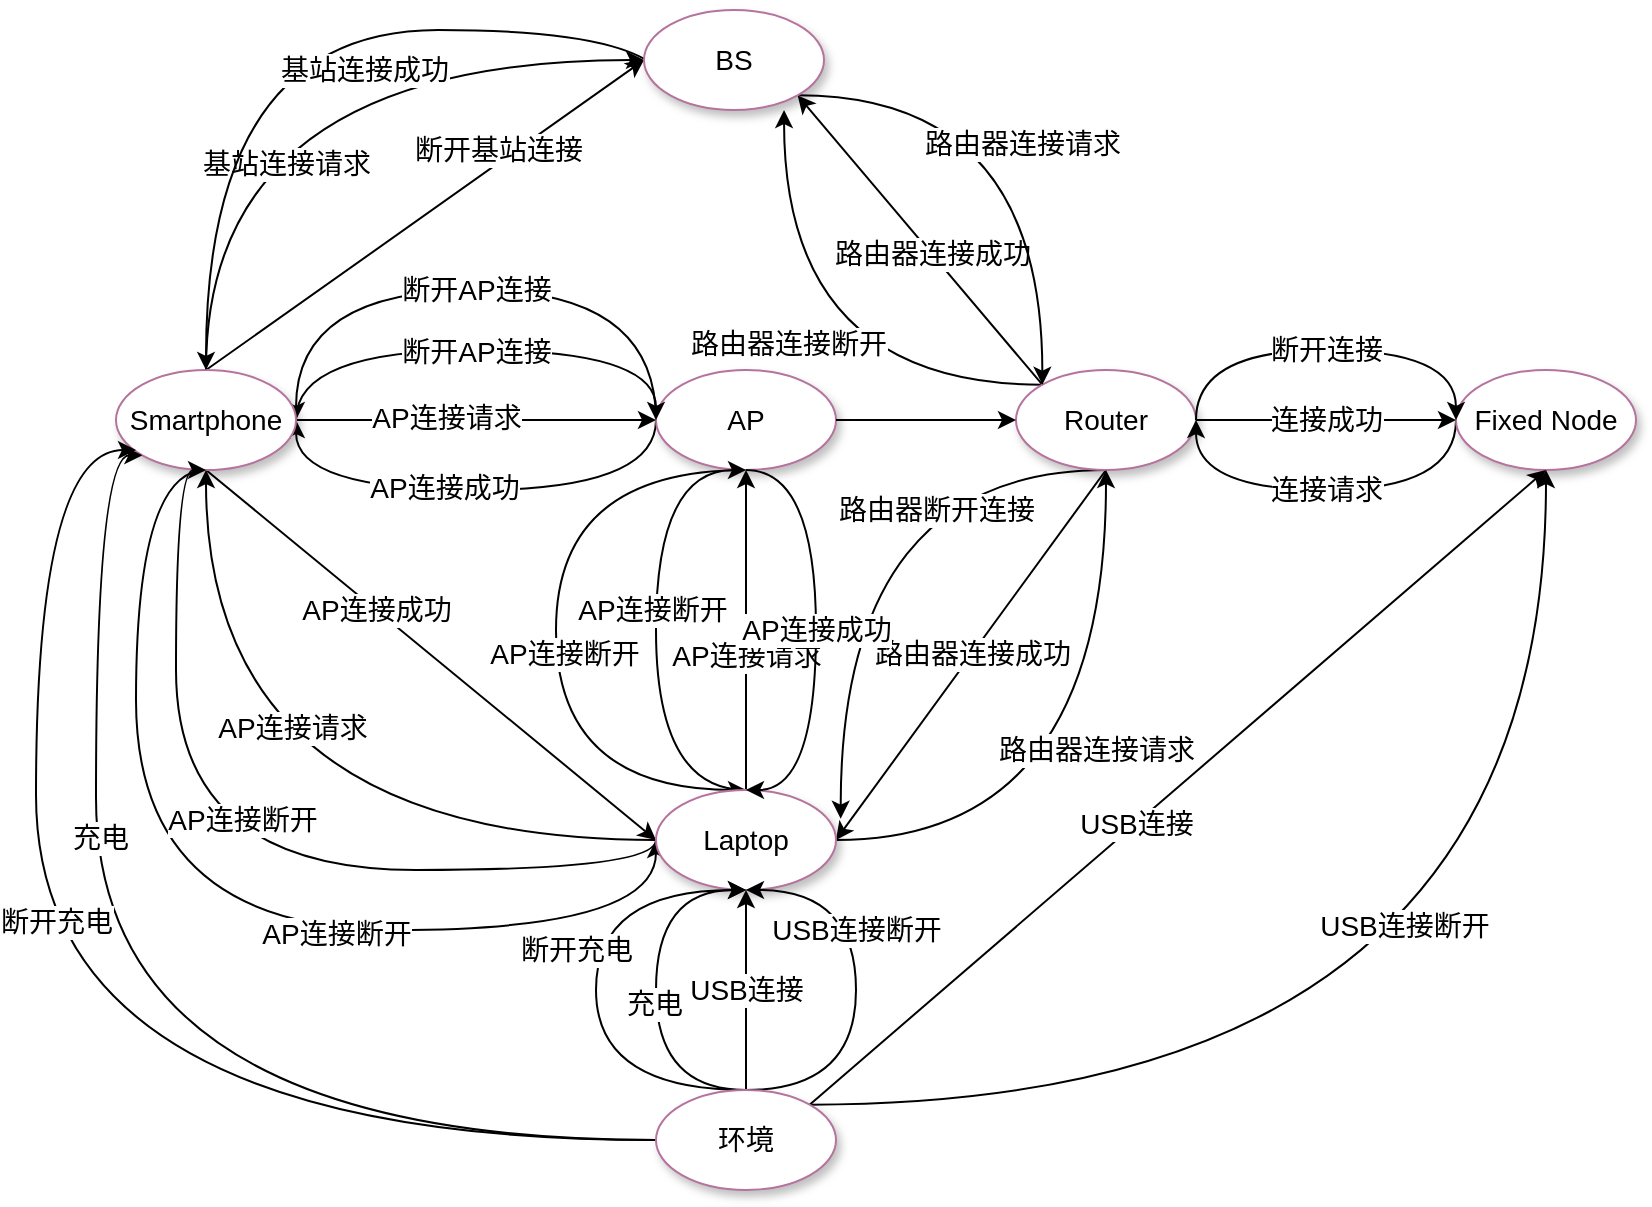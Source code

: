 <mxfile version="12.9.3" type="github" pages="5">
  <diagram id="kKeUDNWsH6WdFjvuZ3M5" name="实体交互关系">
    <mxGraphModel dx="946" dy="467" grid="1" gridSize="10" guides="1" tooltips="1" connect="1" arrows="1" fold="1" page="1" pageScale="1" pageWidth="827" pageHeight="1169" math="0" shadow="0">
      <root>
        <mxCell id="H3xHJkXtMvBnS6GkM2cX-0" />
        <mxCell id="H3xHJkXtMvBnS6GkM2cX-1" parent="H3xHJkXtMvBnS6GkM2cX-0" />
        <mxCell id="IouAtx2clJXawqKCHUH_-0" style="edgeStyle=orthogonalEdgeStyle;curved=1;rounded=0;orthogonalLoop=1;jettySize=auto;html=1;exitX=0.5;exitY=1;exitDx=0;exitDy=0;entryX=0.5;entryY=0;entryDx=0;entryDy=0;startArrow=none;startFill=0;endArrow=classic;endFill=1;strokeColor=#000000;fontSize=14;" edge="1" parent="H3xHJkXtMvBnS6GkM2cX-1" source="IouAtx2clJXawqKCHUH_-5" target="IouAtx2clJXawqKCHUH_-35">
          <mxGeometry relative="1" as="geometry">
            <Array as="points">
              <mxPoint x="280" y="410" />
              <mxPoint x="280" y="570" />
            </Array>
          </mxGeometry>
        </mxCell>
        <mxCell id="IouAtx2clJXawqKCHUH_-1" value="AP连接断开" style="text;html=1;align=center;verticalAlign=middle;resizable=0;points=[];labelBackgroundColor=#ffffff;fontSize=14;" vertex="1" connectable="0" parent="IouAtx2clJXawqKCHUH_-0">
          <mxGeometry x="0.066" y="4" relative="1" as="geometry">
            <mxPoint as="offset" />
          </mxGeometry>
        </mxCell>
        <mxCell id="IouAtx2clJXawqKCHUH_-2" style="edgeStyle=orthogonalEdgeStyle;rounded=0;orthogonalLoop=1;jettySize=auto;html=1;exitX=0;exitY=0.5;exitDx=0;exitDy=0;entryX=1;entryY=0.5;entryDx=0;entryDy=0;startArrow=none;startFill=0;endArrow=classic;endFill=1;strokeColor=#000000;fontSize=14;curved=1;" edge="1" parent="H3xHJkXtMvBnS6GkM2cX-1" source="IouAtx2clJXawqKCHUH_-5" target="IouAtx2clJXawqKCHUH_-25">
          <mxGeometry relative="1" as="geometry">
            <Array as="points">
              <mxPoint x="330" y="420" />
              <mxPoint x="150" y="420" />
            </Array>
          </mxGeometry>
        </mxCell>
        <mxCell id="IouAtx2clJXawqKCHUH_-3" value="AP连接成功" style="text;html=1;align=center;verticalAlign=middle;resizable=0;points=[];labelBackgroundColor=#ffffff;fontSize=14;" vertex="1" connectable="0" parent="IouAtx2clJXawqKCHUH_-2">
          <mxGeometry x="0.126" y="-1" relative="1" as="geometry">
            <mxPoint as="offset" />
          </mxGeometry>
        </mxCell>
        <mxCell id="IouAtx2clJXawqKCHUH_-4" value="断开AP连接" style="edgeStyle=orthogonalEdgeStyle;curved=1;rounded=0;orthogonalLoop=1;jettySize=auto;html=1;exitX=0;exitY=0.5;exitDx=0;exitDy=0;entryX=1;entryY=0.5;entryDx=0;entryDy=0;startArrow=none;startFill=0;endArrow=classic;endFill=1;strokeColor=#000000;fontSize=14;" edge="1" parent="H3xHJkXtMvBnS6GkM2cX-1" source="IouAtx2clJXawqKCHUH_-5" target="IouAtx2clJXawqKCHUH_-25">
          <mxGeometry relative="1" as="geometry">
            <Array as="points">
              <mxPoint x="330" y="320" />
              <mxPoint x="150" y="320" />
            </Array>
          </mxGeometry>
        </mxCell>
        <mxCell id="IouAtx2clJXawqKCHUH_-5" value="AP" style="ellipse;whiteSpace=wrap;html=1;strokeColor=#B5739D;shadow=1;fontSize=14;" vertex="1" parent="H3xHJkXtMvBnS6GkM2cX-1">
          <mxGeometry x="330" y="360" width="90" height="50" as="geometry" />
        </mxCell>
        <mxCell id="IouAtx2clJXawqKCHUH_-6" style="edgeStyle=none;rounded=0;orthogonalLoop=1;jettySize=auto;html=1;exitX=0;exitY=0;exitDx=0;exitDy=0;entryX=1;entryY=1;entryDx=0;entryDy=0;endArrow=classic;endFill=1;strokeColor=#000000;fontSize=14;" edge="1" parent="H3xHJkXtMvBnS6GkM2cX-1" source="IouAtx2clJXawqKCHUH_-13" target="IouAtx2clJXawqKCHUH_-42">
          <mxGeometry relative="1" as="geometry" />
        </mxCell>
        <mxCell id="IouAtx2clJXawqKCHUH_-7" value="路由器连接成功" style="text;html=1;align=center;verticalAlign=middle;resizable=0;points=[];labelBackgroundColor=#ffffff;fontSize=14;" vertex="1" connectable="0" parent="IouAtx2clJXawqKCHUH_-6">
          <mxGeometry x="-0.102" y="-1" relative="1" as="geometry">
            <mxPoint x="-1" as="offset" />
          </mxGeometry>
        </mxCell>
        <mxCell id="IouAtx2clJXawqKCHUH_-8" value="路由器连接成功" style="edgeStyle=none;rounded=0;orthogonalLoop=1;jettySize=auto;html=1;exitX=0.5;exitY=1;exitDx=0;exitDy=0;entryX=1;entryY=0.5;entryDx=0;entryDy=0;endArrow=classic;endFill=1;strokeColor=#000000;fontSize=14;" edge="1" parent="H3xHJkXtMvBnS6GkM2cX-1" source="IouAtx2clJXawqKCHUH_-13" target="IouAtx2clJXawqKCHUH_-35">
          <mxGeometry relative="1" as="geometry" />
        </mxCell>
        <mxCell id="IouAtx2clJXawqKCHUH_-9" style="edgeStyle=orthogonalEdgeStyle;curved=1;rounded=0;orthogonalLoop=1;jettySize=auto;html=1;exitX=0.5;exitY=1;exitDx=0;exitDy=0;entryX=1.026;entryY=0.287;entryDx=0;entryDy=0;entryPerimeter=0;endArrow=classic;endFill=1;strokeColor=#000000;fontSize=14;" edge="1" parent="H3xHJkXtMvBnS6GkM2cX-1" source="IouAtx2clJXawqKCHUH_-13" target="IouAtx2clJXawqKCHUH_-35">
          <mxGeometry relative="1" as="geometry">
            <Array as="points">
              <mxPoint x="422" y="410" />
            </Array>
          </mxGeometry>
        </mxCell>
        <mxCell id="IouAtx2clJXawqKCHUH_-10" value="路由器断开连接" style="text;html=1;align=center;verticalAlign=middle;resizable=0;points=[];labelBackgroundColor=#ffffff;fontSize=14;" vertex="1" connectable="0" parent="IouAtx2clJXawqKCHUH_-9">
          <mxGeometry x="-0.12" y="31" relative="1" as="geometry">
            <mxPoint x="16.7" y="17.71" as="offset" />
          </mxGeometry>
        </mxCell>
        <mxCell id="IouAtx2clJXawqKCHUH_-11" style="edgeStyle=orthogonalEdgeStyle;curved=1;rounded=0;orthogonalLoop=1;jettySize=auto;html=1;exitX=0;exitY=0;exitDx=0;exitDy=0;entryX=0.778;entryY=1;entryDx=0;entryDy=0;entryPerimeter=0;endArrow=classic;endFill=1;strokeColor=#000000;fontSize=14;" edge="1" parent="H3xHJkXtMvBnS6GkM2cX-1" source="IouAtx2clJXawqKCHUH_-13" target="IouAtx2clJXawqKCHUH_-42">
          <mxGeometry relative="1" as="geometry" />
        </mxCell>
        <mxCell id="IouAtx2clJXawqKCHUH_-12" value="路由器连接断开" style="text;html=1;align=center;verticalAlign=middle;resizable=0;points=[];labelBackgroundColor=#ffffff;fontSize=14;" vertex="1" connectable="0" parent="IouAtx2clJXawqKCHUH_-11">
          <mxGeometry x="-0.042" y="-21" relative="1" as="geometry">
            <mxPoint as="offset" />
          </mxGeometry>
        </mxCell>
        <mxCell id="IouAtx2clJXawqKCHUH_-13" value="Router" style="ellipse;whiteSpace=wrap;html=1;strokeColor=#B5739D;shadow=1;fontSize=14;" vertex="1" parent="H3xHJkXtMvBnS6GkM2cX-1">
          <mxGeometry x="510" y="360" width="90" height="50" as="geometry" />
        </mxCell>
        <mxCell id="IouAtx2clJXawqKCHUH_-14" style="edgeStyle=none;rounded=0;orthogonalLoop=1;jettySize=auto;html=1;exitX=1;exitY=0.5;exitDx=0;exitDy=0;entryX=0;entryY=0.5;entryDx=0;entryDy=0;endArrow=classic;endFill=1;strokeColor=#000000;fontSize=14;" edge="1" parent="H3xHJkXtMvBnS6GkM2cX-1" source="IouAtx2clJXawqKCHUH_-25" target="IouAtx2clJXawqKCHUH_-5">
          <mxGeometry relative="1" as="geometry" />
        </mxCell>
        <mxCell id="IouAtx2clJXawqKCHUH_-15" value="AP连接请求" style="text;html=1;align=center;verticalAlign=middle;resizable=0;points=[];labelBackgroundColor=#ffffff;fontSize=14;" vertex="1" connectable="0" parent="IouAtx2clJXawqKCHUH_-14">
          <mxGeometry x="-0.175" y="1" relative="1" as="geometry">
            <mxPoint as="offset" />
          </mxGeometry>
        </mxCell>
        <mxCell id="IouAtx2clJXawqKCHUH_-16" style="rounded=0;orthogonalLoop=1;jettySize=auto;html=1;exitX=0.5;exitY=0;exitDx=0;exitDy=0;endArrow=classic;endFill=1;strokeColor=#000000;fontSize=14;entryX=0;entryY=0.5;entryDx=0;entryDy=0;" edge="1" parent="H3xHJkXtMvBnS6GkM2cX-1" source="IouAtx2clJXawqKCHUH_-25" target="IouAtx2clJXawqKCHUH_-42">
          <mxGeometry relative="1" as="geometry">
            <mxPoint x="330" y="230" as="targetPoint" />
          </mxGeometry>
        </mxCell>
        <mxCell id="IouAtx2clJXawqKCHUH_-17" value="断开基站连接" style="text;html=1;align=center;verticalAlign=middle;resizable=0;points=[];labelBackgroundColor=#ffffff;fontSize=14;" vertex="1" connectable="0" parent="IouAtx2clJXawqKCHUH_-16">
          <mxGeometry x="-0.08" y="38" relative="1" as="geometry">
            <mxPoint x="66.55" y="-7.92" as="offset" />
          </mxGeometry>
        </mxCell>
        <mxCell id="IouAtx2clJXawqKCHUH_-18" style="edgeStyle=orthogonalEdgeStyle;curved=1;rounded=0;orthogonalLoop=1;jettySize=auto;html=1;exitX=0.5;exitY=0;exitDx=0;exitDy=0;entryX=0;entryY=0.5;entryDx=0;entryDy=0;startArrow=none;startFill=0;endArrow=classic;endFill=1;strokeColor=#000000;fontSize=14;" edge="1" parent="H3xHJkXtMvBnS6GkM2cX-1" source="IouAtx2clJXawqKCHUH_-25" target="IouAtx2clJXawqKCHUH_-42">
          <mxGeometry relative="1" as="geometry" />
        </mxCell>
        <mxCell id="IouAtx2clJXawqKCHUH_-19" value="基站连接请求" style="text;html=1;align=center;verticalAlign=middle;resizable=0;points=[];labelBackgroundColor=#ffffff;fontSize=14;" vertex="1" connectable="0" parent="IouAtx2clJXawqKCHUH_-18">
          <mxGeometry x="-0.449" y="-40" relative="1" as="geometry">
            <mxPoint as="offset" />
          </mxGeometry>
        </mxCell>
        <mxCell id="IouAtx2clJXawqKCHUH_-20" style="edgeStyle=orthogonalEdgeStyle;curved=1;rounded=0;orthogonalLoop=1;jettySize=auto;html=1;exitX=1;exitY=0.5;exitDx=0;exitDy=0;startArrow=none;startFill=0;endArrow=classic;endFill=1;strokeColor=#000000;fontSize=14;" edge="1" parent="H3xHJkXtMvBnS6GkM2cX-1" source="IouAtx2clJXawqKCHUH_-25">
          <mxGeometry relative="1" as="geometry">
            <mxPoint x="330" y="385" as="targetPoint" />
            <Array as="points">
              <mxPoint x="150" y="350" />
              <mxPoint x="330" y="350" />
            </Array>
          </mxGeometry>
        </mxCell>
        <mxCell id="IouAtx2clJXawqKCHUH_-21" value="断开AP连接" style="text;html=1;align=center;verticalAlign=middle;resizable=0;points=[];labelBackgroundColor=#ffffff;fontSize=14;" vertex="1" connectable="0" parent="IouAtx2clJXawqKCHUH_-20">
          <mxGeometry x="-0.006" y="-1" relative="1" as="geometry">
            <mxPoint as="offset" />
          </mxGeometry>
        </mxCell>
        <mxCell id="IouAtx2clJXawqKCHUH_-22" value="AP连接成功" style="edgeStyle=none;rounded=0;orthogonalLoop=1;jettySize=auto;html=1;exitX=0.5;exitY=1;exitDx=0;exitDy=0;entryX=0;entryY=0.5;entryDx=0;entryDy=0;startArrow=none;startFill=0;endArrow=classic;endFill=1;strokeColor=#000000;fontSize=14;" edge="1" parent="H3xHJkXtMvBnS6GkM2cX-1" source="IouAtx2clJXawqKCHUH_-25" target="IouAtx2clJXawqKCHUH_-35">
          <mxGeometry x="-0.244" relative="1" as="geometry">
            <mxPoint as="offset" />
          </mxGeometry>
        </mxCell>
        <mxCell id="IouAtx2clJXawqKCHUH_-23" style="edgeStyle=orthogonalEdgeStyle;curved=1;rounded=0;orthogonalLoop=1;jettySize=auto;html=1;exitX=0.5;exitY=1;exitDx=0;exitDy=0;entryX=0;entryY=0.5;entryDx=0;entryDy=0;startArrow=none;startFill=0;endArrow=classic;endFill=1;strokeColor=#000000;fontSize=14;" edge="1" parent="H3xHJkXtMvBnS6GkM2cX-1" source="IouAtx2clJXawqKCHUH_-25" target="IouAtx2clJXawqKCHUH_-35">
          <mxGeometry relative="1" as="geometry">
            <Array as="points">
              <mxPoint x="70" y="410" />
              <mxPoint x="70" y="640" />
              <mxPoint x="330" y="640" />
            </Array>
          </mxGeometry>
        </mxCell>
        <mxCell id="IouAtx2clJXawqKCHUH_-24" value="AP连接断开" style="text;html=1;align=center;verticalAlign=middle;resizable=0;points=[];labelBackgroundColor=#ffffff;fontSize=14;" vertex="1" connectable="0" parent="IouAtx2clJXawqKCHUH_-23">
          <mxGeometry x="0.281" y="-2" relative="1" as="geometry">
            <mxPoint as="offset" />
          </mxGeometry>
        </mxCell>
        <mxCell id="IouAtx2clJXawqKCHUH_-25" value="Smartphone" style="ellipse;whiteSpace=wrap;html=1;strokeColor=#B5739D;shadow=1;fontSize=14;" vertex="1" parent="H3xHJkXtMvBnS6GkM2cX-1">
          <mxGeometry x="60" y="360" width="90" height="50" as="geometry" />
        </mxCell>
        <mxCell id="IouAtx2clJXawqKCHUH_-26" value="路由器连接请求" style="edgeStyle=orthogonalEdgeStyle;rounded=0;orthogonalLoop=1;jettySize=auto;html=1;entryX=0.5;entryY=1;entryDx=0;entryDy=0;endArrow=classic;endFill=1;strokeColor=#000000;fontSize=14;exitX=1;exitY=0.5;exitDx=0;exitDy=0;curved=1;" edge="1" parent="H3xHJkXtMvBnS6GkM2cX-1" source="IouAtx2clJXawqKCHUH_-35" target="IouAtx2clJXawqKCHUH_-13">
          <mxGeometry x="-0.188" y="45" relative="1" as="geometry">
            <mxPoint x="407" y="517" as="sourcePoint" />
            <mxPoint as="offset" />
          </mxGeometry>
        </mxCell>
        <mxCell id="IouAtx2clJXawqKCHUH_-27" style="edgeStyle=none;rounded=0;orthogonalLoop=1;jettySize=auto;html=1;exitX=0.5;exitY=0;exitDx=0;exitDy=0;entryX=0.5;entryY=1;entryDx=0;entryDy=0;endArrow=classic;endFill=1;strokeColor=#000000;fontSize=14;" edge="1" parent="H3xHJkXtMvBnS6GkM2cX-1" source="IouAtx2clJXawqKCHUH_-35" target="IouAtx2clJXawqKCHUH_-5">
          <mxGeometry relative="1" as="geometry" />
        </mxCell>
        <mxCell id="IouAtx2clJXawqKCHUH_-28" value="AP连接请求" style="text;html=1;align=center;verticalAlign=middle;resizable=0;points=[];labelBackgroundColor=#ffffff;fontSize=14;" vertex="1" connectable="0" parent="IouAtx2clJXawqKCHUH_-27">
          <mxGeometry x="-0.165" relative="1" as="geometry">
            <mxPoint as="offset" />
          </mxGeometry>
        </mxCell>
        <mxCell id="IouAtx2clJXawqKCHUH_-29" style="edgeStyle=orthogonalEdgeStyle;curved=1;rounded=0;orthogonalLoop=1;jettySize=auto;html=1;exitX=0.5;exitY=0;exitDx=0;exitDy=0;entryX=0.5;entryY=1;entryDx=0;entryDy=0;startArrow=none;startFill=0;endArrow=classic;endFill=1;strokeColor=#000000;fontSize=14;" edge="1" parent="H3xHJkXtMvBnS6GkM2cX-1" source="IouAtx2clJXawqKCHUH_-35" target="IouAtx2clJXawqKCHUH_-5">
          <mxGeometry relative="1" as="geometry">
            <Array as="points">
              <mxPoint x="330" y="570" />
              <mxPoint x="330" y="410" />
            </Array>
          </mxGeometry>
        </mxCell>
        <mxCell id="IouAtx2clJXawqKCHUH_-30" value="AP连接断开" style="text;html=1;align=center;verticalAlign=middle;resizable=0;points=[];labelBackgroundColor=#ffffff;fontSize=14;" vertex="1" connectable="0" parent="IouAtx2clJXawqKCHUH_-29">
          <mxGeometry x="0.081" y="2" relative="1" as="geometry">
            <mxPoint as="offset" />
          </mxGeometry>
        </mxCell>
        <mxCell id="IouAtx2clJXawqKCHUH_-31" style="edgeStyle=orthogonalEdgeStyle;curved=1;rounded=0;orthogonalLoop=1;jettySize=auto;html=1;exitX=0;exitY=0.5;exitDx=0;exitDy=0;entryX=0.5;entryY=1;entryDx=0;entryDy=0;startArrow=none;startFill=0;endArrow=classic;endFill=1;strokeColor=#000000;fontSize=14;" edge="1" parent="H3xHJkXtMvBnS6GkM2cX-1" source="IouAtx2clJXawqKCHUH_-35" target="IouAtx2clJXawqKCHUH_-25">
          <mxGeometry relative="1" as="geometry" />
        </mxCell>
        <mxCell id="IouAtx2clJXawqKCHUH_-32" value="AP连接请求" style="text;html=1;align=center;verticalAlign=middle;resizable=0;points=[];labelBackgroundColor=#ffffff;fontSize=14;" vertex="1" connectable="0" parent="IouAtx2clJXawqKCHUH_-31">
          <mxGeometry x="-0.113" y="-56" relative="1" as="geometry">
            <mxPoint as="offset" />
          </mxGeometry>
        </mxCell>
        <mxCell id="IouAtx2clJXawqKCHUH_-33" style="edgeStyle=orthogonalEdgeStyle;rounded=0;orthogonalLoop=1;jettySize=auto;html=1;exitX=0;exitY=0.5;exitDx=0;exitDy=0;entryX=0.5;entryY=1;entryDx=0;entryDy=0;startArrow=none;startFill=0;endArrow=classic;endFill=1;strokeColor=#000000;fontSize=14;curved=1;" edge="1" parent="H3xHJkXtMvBnS6GkM2cX-1" source="IouAtx2clJXawqKCHUH_-35" target="IouAtx2clJXawqKCHUH_-25">
          <mxGeometry relative="1" as="geometry">
            <Array as="points">
              <mxPoint x="330" y="610" />
              <mxPoint x="90" y="610" />
              <mxPoint x="90" y="410" />
            </Array>
          </mxGeometry>
        </mxCell>
        <mxCell id="IouAtx2clJXawqKCHUH_-34" value="AP连接断开" style="text;html=1;align=center;verticalAlign=middle;resizable=0;points=[];labelBackgroundColor=#ffffff;fontSize=14;" vertex="1" connectable="0" parent="IouAtx2clJXawqKCHUH_-33">
          <mxGeometry x="-0.056" y="-25" relative="1" as="geometry">
            <mxPoint as="offset" />
          </mxGeometry>
        </mxCell>
        <mxCell id="IouAtx2clJXawqKCHUH_-35" value="Laptop" style="ellipse;whiteSpace=wrap;html=1;strokeColor=#B5739D;shadow=1;fontSize=14;" vertex="1" parent="H3xHJkXtMvBnS6GkM2cX-1">
          <mxGeometry x="330" y="570" width="90" height="50" as="geometry" />
        </mxCell>
        <mxCell id="IouAtx2clJXawqKCHUH_-36" style="edgeStyle=none;rounded=0;orthogonalLoop=1;jettySize=auto;html=1;exitX=1;exitY=0.5;exitDx=0;exitDy=0;entryX=0;entryY=0.5;entryDx=0;entryDy=0;endArrow=classic;endFill=1;strokeColor=#000000;fontSize=14;" edge="1" parent="H3xHJkXtMvBnS6GkM2cX-1" source="IouAtx2clJXawqKCHUH_-5" target="IouAtx2clJXawqKCHUH_-13">
          <mxGeometry relative="1" as="geometry" />
        </mxCell>
        <mxCell id="IouAtx2clJXawqKCHUH_-37" value="AP连接成功" style="edgeStyle=orthogonalEdgeStyle;curved=1;rounded=0;orthogonalLoop=1;jettySize=auto;html=1;exitX=0.5;exitY=1;exitDx=0;exitDy=0;entryX=0.5;entryY=0;entryDx=0;entryDy=0;startArrow=none;startFill=0;endArrow=classic;endFill=1;strokeColor=#000000;fontSize=14;" edge="1" parent="H3xHJkXtMvBnS6GkM2cX-1" source="IouAtx2clJXawqKCHUH_-5" target="IouAtx2clJXawqKCHUH_-35">
          <mxGeometry relative="1" as="geometry">
            <Array as="points">
              <mxPoint x="410" y="410" />
              <mxPoint x="410" y="570" />
            </Array>
          </mxGeometry>
        </mxCell>
        <mxCell id="IouAtx2clJXawqKCHUH_-38" style="edgeStyle=orthogonalEdgeStyle;curved=1;rounded=0;orthogonalLoop=1;jettySize=auto;html=1;exitX=1;exitY=1;exitDx=0;exitDy=0;entryX=0;entryY=0;entryDx=0;entryDy=0;endArrow=classic;endFill=1;strokeColor=#000000;fontSize=14;" edge="1" parent="H3xHJkXtMvBnS6GkM2cX-1" source="IouAtx2clJXawqKCHUH_-42" target="IouAtx2clJXawqKCHUH_-13">
          <mxGeometry relative="1" as="geometry" />
        </mxCell>
        <mxCell id="IouAtx2clJXawqKCHUH_-39" value="路由器连接请求" style="text;html=1;align=center;verticalAlign=middle;resizable=0;points=[];labelBackgroundColor=#ffffff;fontSize=14;" vertex="1" connectable="0" parent="IouAtx2clJXawqKCHUH_-38">
          <mxGeometry x="-0.161" y="-24" relative="1" as="geometry">
            <mxPoint as="offset" />
          </mxGeometry>
        </mxCell>
        <mxCell id="IouAtx2clJXawqKCHUH_-40" style="edgeStyle=orthogonalEdgeStyle;curved=1;rounded=0;orthogonalLoop=1;jettySize=auto;html=1;exitX=0;exitY=1;exitDx=0;exitDy=0;entryX=0.5;entryY=0;entryDx=0;entryDy=0;endArrow=classic;endFill=1;strokeColor=#000000;fontSize=14;" edge="1" parent="H3xHJkXtMvBnS6GkM2cX-1" source="IouAtx2clJXawqKCHUH_-42" target="IouAtx2clJXawqKCHUH_-25">
          <mxGeometry relative="1" as="geometry">
            <Array as="points">
              <mxPoint x="337" y="190" />
              <mxPoint x="105" y="190" />
            </Array>
          </mxGeometry>
        </mxCell>
        <mxCell id="IouAtx2clJXawqKCHUH_-41" value="基站连接成功" style="text;html=1;align=center;verticalAlign=middle;resizable=0;points=[];labelBackgroundColor=#ffffff;fontSize=14;" vertex="1" connectable="0" parent="IouAtx2clJXawqKCHUH_-40">
          <mxGeometry x="-0.143" y="20" relative="1" as="geometry">
            <mxPoint as="offset" />
          </mxGeometry>
        </mxCell>
        <mxCell id="IouAtx2clJXawqKCHUH_-42" value="BS" style="ellipse;whiteSpace=wrap;html=1;strokeColor=#B5739D;shadow=1;fontSize=14;" vertex="1" parent="H3xHJkXtMvBnS6GkM2cX-1">
          <mxGeometry x="324" y="180" width="90" height="50" as="geometry" />
        </mxCell>
        <mxCell id="IouAtx2clJXawqKCHUH_-43" value="连接请求" style="edgeStyle=orthogonalEdgeStyle;curved=1;rounded=0;orthogonalLoop=1;jettySize=auto;html=1;exitX=0;exitY=0.5;exitDx=0;exitDy=0;endArrow=classic;endFill=1;strokeColor=#000000;fontSize=14;" edge="1" parent="H3xHJkXtMvBnS6GkM2cX-1" source="IouAtx2clJXawqKCHUH_-44">
          <mxGeometry relative="1" as="geometry">
            <mxPoint x="600" y="385" as="targetPoint" />
            <Array as="points">
              <mxPoint x="730" y="420" />
              <mxPoint x="600" y="420" />
            </Array>
          </mxGeometry>
        </mxCell>
        <mxCell id="IouAtx2clJXawqKCHUH_-44" value="Fixed Node" style="ellipse;whiteSpace=wrap;html=1;strokeColor=#B5739D;shadow=1;fontSize=14;" vertex="1" parent="H3xHJkXtMvBnS6GkM2cX-1">
          <mxGeometry x="730" y="360" width="90" height="50" as="geometry" />
        </mxCell>
        <mxCell id="IouAtx2clJXawqKCHUH_-45" value="断开连接" style="edgeStyle=orthogonalEdgeStyle;curved=1;rounded=0;orthogonalLoop=1;jettySize=auto;html=1;exitX=1;exitY=0.5;exitDx=0;exitDy=0;entryX=0;entryY=0.5;entryDx=0;entryDy=0;endArrow=classic;endFill=1;strokeColor=#000000;fontSize=14;" edge="1" parent="H3xHJkXtMvBnS6GkM2cX-1" source="IouAtx2clJXawqKCHUH_-13" target="IouAtx2clJXawqKCHUH_-44">
          <mxGeometry relative="1" as="geometry">
            <Array as="points">
              <mxPoint x="600" y="350" />
              <mxPoint x="730" y="350" />
            </Array>
          </mxGeometry>
        </mxCell>
        <mxCell id="IouAtx2clJXawqKCHUH_-46" value="连接成功" style="edgeStyle=orthogonalEdgeStyle;curved=1;rounded=0;orthogonalLoop=1;jettySize=auto;html=1;exitX=1;exitY=0.5;exitDx=0;exitDy=0;entryX=0;entryY=0.5;entryDx=0;entryDy=0;endArrow=classic;endFill=1;strokeColor=#000000;fontSize=14;" edge="1" parent="H3xHJkXtMvBnS6GkM2cX-1" source="IouAtx2clJXawqKCHUH_-13" target="IouAtx2clJXawqKCHUH_-44">
          <mxGeometry relative="1" as="geometry" />
        </mxCell>
        <mxCell id="IouAtx2clJXawqKCHUH_-47" style="edgeStyle=orthogonalEdgeStyle;curved=1;rounded=0;orthogonalLoop=1;jettySize=auto;html=1;exitX=1;exitY=0;exitDx=0;exitDy=0;startArrow=none;startFill=0;endArrow=classic;endFill=1;strokeColor=#000000;fontSize=14;" edge="1" parent="H3xHJkXtMvBnS6GkM2cX-1" source="IouAtx2clJXawqKCHUH_-60" target="IouAtx2clJXawqKCHUH_-44">
          <mxGeometry relative="1" as="geometry" />
        </mxCell>
        <mxCell id="IouAtx2clJXawqKCHUH_-48" value="USB连接断开" style="text;html=1;align=center;verticalAlign=middle;resizable=0;points=[];labelBackgroundColor=#ffffff;fontSize=14;" vertex="1" connectable="0" parent="IouAtx2clJXawqKCHUH_-47">
          <mxGeometry x="-0.134" y="90" relative="1" as="geometry">
            <mxPoint as="offset" />
          </mxGeometry>
        </mxCell>
        <mxCell id="IouAtx2clJXawqKCHUH_-49" style="rounded=0;orthogonalLoop=1;jettySize=auto;html=1;exitX=1;exitY=0;exitDx=0;exitDy=0;entryX=0.5;entryY=1;entryDx=0;entryDy=0;startArrow=none;startFill=0;endArrow=classic;endFill=1;strokeColor=#000000;fontSize=14;" edge="1" parent="H3xHJkXtMvBnS6GkM2cX-1" source="IouAtx2clJXawqKCHUH_-60" target="IouAtx2clJXawqKCHUH_-44">
          <mxGeometry relative="1" as="geometry" />
        </mxCell>
        <mxCell id="IouAtx2clJXawqKCHUH_-50" value="USB连接" style="text;html=1;align=center;verticalAlign=middle;resizable=0;points=[];labelBackgroundColor=#ffffff;fontSize=14;" vertex="1" connectable="0" parent="IouAtx2clJXawqKCHUH_-49">
          <mxGeometry x="-0.115" relative="1" as="geometry">
            <mxPoint as="offset" />
          </mxGeometry>
        </mxCell>
        <mxCell id="IouAtx2clJXawqKCHUH_-51" value="USB连接" style="edgeStyle=none;rounded=0;orthogonalLoop=1;jettySize=auto;html=1;exitX=0.5;exitY=0;exitDx=0;exitDy=0;entryX=0.5;entryY=1;entryDx=0;entryDy=0;startArrow=none;startFill=0;endArrow=classic;endFill=1;strokeColor=#000000;fontSize=14;" edge="1" parent="H3xHJkXtMvBnS6GkM2cX-1" source="IouAtx2clJXawqKCHUH_-60" target="IouAtx2clJXawqKCHUH_-35">
          <mxGeometry relative="1" as="geometry" />
        </mxCell>
        <mxCell id="IouAtx2clJXawqKCHUH_-52" style="edgeStyle=orthogonalEdgeStyle;curved=1;rounded=0;orthogonalLoop=1;jettySize=auto;html=1;exitX=0.5;exitY=0;exitDx=0;exitDy=0;entryX=0.5;entryY=1;entryDx=0;entryDy=0;startArrow=none;startFill=0;endArrow=classic;endFill=1;strokeColor=#000000;fontSize=14;" edge="1" parent="H3xHJkXtMvBnS6GkM2cX-1" source="IouAtx2clJXawqKCHUH_-60" target="IouAtx2clJXawqKCHUH_-35">
          <mxGeometry relative="1" as="geometry">
            <Array as="points">
              <mxPoint x="330" y="720" />
              <mxPoint x="330" y="620" />
            </Array>
          </mxGeometry>
        </mxCell>
        <mxCell id="IouAtx2clJXawqKCHUH_-53" value="充电" style="text;html=1;align=center;verticalAlign=middle;resizable=0;points=[];labelBackgroundColor=#ffffff;fontSize=14;" vertex="1" connectable="0" parent="IouAtx2clJXawqKCHUH_-52">
          <mxGeometry x="-0.075" y="1" relative="1" as="geometry">
            <mxPoint as="offset" />
          </mxGeometry>
        </mxCell>
        <mxCell id="IouAtx2clJXawqKCHUH_-54" value="断开充电" style="edgeStyle=orthogonalEdgeStyle;curved=1;rounded=0;orthogonalLoop=1;jettySize=auto;html=1;exitX=0.5;exitY=0;exitDx=0;exitDy=0;entryX=0.5;entryY=1;entryDx=0;entryDy=0;startArrow=none;startFill=0;endArrow=classic;endFill=1;strokeColor=#000000;fontSize=14;" edge="1" parent="H3xHJkXtMvBnS6GkM2cX-1" source="IouAtx2clJXawqKCHUH_-60" target="IouAtx2clJXawqKCHUH_-35">
          <mxGeometry x="0.16" y="10" relative="1" as="geometry">
            <Array as="points">
              <mxPoint x="300" y="720" />
              <mxPoint x="300" y="620" />
            </Array>
            <mxPoint as="offset" />
          </mxGeometry>
        </mxCell>
        <mxCell id="IouAtx2clJXawqKCHUH_-55" value="USB连接断开" style="edgeStyle=orthogonalEdgeStyle;curved=1;rounded=0;orthogonalLoop=1;jettySize=auto;html=1;exitX=0.5;exitY=0;exitDx=0;exitDy=0;entryX=0.5;entryY=1;entryDx=0;entryDy=0;startArrow=none;startFill=0;endArrow=classic;endFill=1;strokeColor=#000000;fontSize=14;" edge="1" parent="H3xHJkXtMvBnS6GkM2cX-1" source="IouAtx2clJXawqKCHUH_-60" target="IouAtx2clJXawqKCHUH_-35">
          <mxGeometry x="0.286" relative="1" as="geometry">
            <Array as="points">
              <mxPoint x="430" y="720" />
              <mxPoint x="430" y="620" />
            </Array>
            <mxPoint as="offset" />
          </mxGeometry>
        </mxCell>
        <mxCell id="IouAtx2clJXawqKCHUH_-56" style="edgeStyle=orthogonalEdgeStyle;curved=1;rounded=0;orthogonalLoop=1;jettySize=auto;html=1;exitX=0;exitY=0.5;exitDx=0;exitDy=0;entryX=0;entryY=1;entryDx=0;entryDy=0;startArrow=none;startFill=0;endArrow=classic;endFill=1;strokeColor=#000000;fontSize=14;" edge="1" parent="H3xHJkXtMvBnS6GkM2cX-1" source="IouAtx2clJXawqKCHUH_-60" target="IouAtx2clJXawqKCHUH_-25">
          <mxGeometry relative="1" as="geometry">
            <Array as="points">
              <mxPoint x="50" y="745" />
              <mxPoint x="50" y="403" />
            </Array>
          </mxGeometry>
        </mxCell>
        <mxCell id="IouAtx2clJXawqKCHUH_-57" value="充电" style="text;html=1;align=center;verticalAlign=middle;resizable=0;points=[];labelBackgroundColor=#ffffff;fontSize=14;" vertex="1" connectable="0" parent="IouAtx2clJXawqKCHUH_-56">
          <mxGeometry x="0.335" y="-2" relative="1" as="geometry">
            <mxPoint as="offset" />
          </mxGeometry>
        </mxCell>
        <mxCell id="IouAtx2clJXawqKCHUH_-58" style="edgeStyle=orthogonalEdgeStyle;curved=1;rounded=0;orthogonalLoop=1;jettySize=auto;html=1;exitX=0;exitY=0.5;exitDx=0;exitDy=0;startArrow=none;startFill=0;endArrow=classic;endFill=1;strokeColor=#000000;fontSize=14;" edge="1" parent="H3xHJkXtMvBnS6GkM2cX-1" source="IouAtx2clJXawqKCHUH_-60">
          <mxGeometry relative="1" as="geometry">
            <mxPoint x="70" y="400" as="targetPoint" />
            <Array as="points">
              <mxPoint x="20" y="745" />
              <mxPoint x="20" y="400" />
            </Array>
          </mxGeometry>
        </mxCell>
        <mxCell id="IouAtx2clJXawqKCHUH_-59" value="断开充电" style="text;html=1;align=center;verticalAlign=middle;resizable=0;points=[];labelBackgroundColor=#ffffff;fontSize=14;" vertex="1" connectable="0" parent="IouAtx2clJXawqKCHUH_-58">
          <mxGeometry x="-0.149" y="-109" relative="1" as="geometry">
            <mxPoint as="offset" />
          </mxGeometry>
        </mxCell>
        <mxCell id="IouAtx2clJXawqKCHUH_-60" value="环境" style="ellipse;whiteSpace=wrap;html=1;strokeColor=#B5739D;shadow=1;fontSize=14;" vertex="1" parent="H3xHJkXtMvBnS6GkM2cX-1">
          <mxGeometry x="330" y="720" width="90" height="50" as="geometry" />
        </mxCell>
      </root>
    </mxGraphModel>
  </diagram>
  <diagram id="lBTVjrpFtPlSvfXPE-yA" name="手机HTA">
    <mxGraphModel dx="946" dy="1636" grid="1" gridSize="10" guides="1" tooltips="1" connect="1" arrows="1" fold="1" page="1" pageScale="1" pageWidth="827" pageHeight="1169" math="0" shadow="0">
      <root>
        <mxCell id="OK4zo2aXVQQvM4CUJmcJ-0" />
        <mxCell id="OK4zo2aXVQQvM4CUJmcJ-1" parent="OK4zo2aXVQQvM4CUJmcJ-0" />
        <mxCell id="OK4zo2aXVQQvM4CUJmcJ-7" value="" style="rounded=1;whiteSpace=wrap;html=1;" parent="OK4zo2aXVQQvM4CUJmcJ-1" vertex="1">
          <mxGeometry x="200" y="132.5" width="570" height="445" as="geometry" />
        </mxCell>
        <mxCell id="OK4zo2aXVQQvM4CUJmcJ-4" value="关机或B==0" style="edgeStyle=orthogonalEdgeStyle;rounded=0;orthogonalLoop=1;jettySize=auto;html=1;curved=1;" parent="OK4zo2aXVQQvM4CUJmcJ-1" edge="1">
          <mxGeometry x="0.51" relative="1" as="geometry">
            <mxPoint x="470" y="130" as="sourcePoint" />
            <mxPoint x="480" y="70" as="targetPoint" />
            <Array as="points">
              <mxPoint x="486" y="130" />
              <mxPoint x="460" y="130" />
              <mxPoint x="460" y="120" />
              <mxPoint x="445" y="120" />
              <mxPoint x="445" y="70" />
            </Array>
            <mxPoint as="offset" />
          </mxGeometry>
        </mxCell>
        <mxCell id="OK4zo2aXVQQvM4CUJmcJ-6" value="开机&lt;br&gt;B==D1" style="edgeStyle=orthogonalEdgeStyle;rounded=0;orthogonalLoop=1;jettySize=auto;html=1;exitX=1;exitY=1;exitDx=0;exitDy=0;curved=1;" parent="OK4zo2aXVQQvM4CUJmcJ-1" source="OK4zo2aXVQQvM4CUJmcJ-3" edge="1">
          <mxGeometry x="-0.182" relative="1" as="geometry">
            <mxPoint x="515" y="132" as="targetPoint" />
            <Array as="points">
              <mxPoint x="520" y="66" />
              <mxPoint x="520" y="90" />
              <mxPoint x="530" y="90" />
              <mxPoint x="530" y="120" />
              <mxPoint x="515" y="120" />
            </Array>
            <mxPoint as="offset" />
          </mxGeometry>
        </mxCell>
        <mxCell id="OK4zo2aXVQQvM4CUJmcJ-3" value="" style="ellipse;whiteSpace=wrap;html=1;aspect=fixed;" parent="OK4zo2aXVQQvM4CUJmcJ-1" vertex="1">
          <mxGeometry x="470" y="40" width="30" height="30" as="geometry" />
        </mxCell>
        <mxCell id="OK4zo2aXVQQvM4CUJmcJ-11" style="edgeStyle=orthogonalEdgeStyle;rounded=0;orthogonalLoop=1;jettySize=auto;html=1;exitX=0;exitY=1;exitDx=0;exitDy=0;entryX=0.5;entryY=0;entryDx=0;entryDy=0;curved=1;" parent="OK4zo2aXVQQvM4CUJmcJ-1" source="OK4zo2aXVQQvM4CUJmcJ-8" target="OK4zo2aXVQQvM4CUJmcJ-9" edge="1">
          <mxGeometry relative="1" as="geometry">
            <Array as="points">
              <mxPoint x="260" y="186" />
              <mxPoint x="260" y="290" />
            </Array>
          </mxGeometry>
        </mxCell>
        <mxCell id="OK4zo2aXVQQvM4CUJmcJ-18" value="进入基站覆盖范围&lt;br&gt;且发送连接请求" style="text;html=1;align=center;verticalAlign=middle;resizable=0;points=[];labelBackgroundColor=#ffffff;" parent="OK4zo2aXVQQvM4CUJmcJ-11" vertex="1" connectable="0">
          <mxGeometry x="-0.049" y="2" relative="1" as="geometry">
            <mxPoint x="273" y="-22.21" as="offset" />
          </mxGeometry>
        </mxCell>
        <mxCell id="OK4zo2aXVQQvM4CUJmcJ-12" style="edgeStyle=orthogonalEdgeStyle;rounded=0;orthogonalLoop=1;jettySize=auto;html=1;exitX=1;exitY=0;exitDx=0;exitDy=0;entryX=0;entryY=0;entryDx=0;entryDy=0;curved=1;" parent="OK4zo2aXVQQvM4CUJmcJ-1" source="OK4zo2aXVQQvM4CUJmcJ-8" target="OK4zo2aXVQQvM4CUJmcJ-10" edge="1">
          <mxGeometry relative="1" as="geometry">
            <Array as="points">
              <mxPoint x="580" y="164" />
              <mxPoint x="580" y="264" />
            </Array>
          </mxGeometry>
        </mxCell>
        <mxCell id="OK4zo2aXVQQvM4CUJmcJ-17" value="进入AP覆盖范围&lt;br&gt;且&lt;font color=&quot;#ff0000&quot;&gt;wifi连接请求!&lt;/font&gt;&lt;br&gt;&lt;span style=&quot;white-space: normal ; background-color: rgb(248 , 249 , 250)&quot;&gt;f:=1&lt;/span&gt;" style="text;html=1;align=center;verticalAlign=middle;resizable=0;points=[];labelBackgroundColor=#ffffff;" parent="OK4zo2aXVQQvM4CUJmcJ-12" vertex="1" connectable="0">
          <mxGeometry x="-0.18" y="-1" relative="1" as="geometry">
            <mxPoint x="-263.61" y="74.6" as="offset" />
          </mxGeometry>
        </mxCell>
        <mxCell id="OK4zo2aXVQQvM4CUJmcJ-8" value="S1" style="ellipse;whiteSpace=wrap;html=1;aspect=fixed;" parent="OK4zo2aXVQQvM4CUJmcJ-1" vertex="1">
          <mxGeometry x="340" y="160" width="30" height="30" as="geometry" />
        </mxCell>
        <mxCell id="OK4zo2aXVQQvM4CUJmcJ-15" value="" style="edgeStyle=orthogonalEdgeStyle;rounded=0;orthogonalLoop=1;jettySize=auto;html=1;curved=1;" parent="OK4zo2aXVQQvM4CUJmcJ-1" source="OK4zo2aXVQQvM4CUJmcJ-9" target="OK4zo2aXVQQvM4CUJmcJ-14" edge="1">
          <mxGeometry relative="1" as="geometry">
            <Array as="points">
              <mxPoint x="270" y="305" />
              <mxPoint x="270" y="410" />
              <mxPoint x="380" y="410" />
              <mxPoint x="380" y="395" />
            </Array>
          </mxGeometry>
        </mxCell>
        <mxCell id="OK4zo2aXVQQvM4CUJmcJ-19" value="进入AP覆盖范围&lt;br&gt;且发送连接请求!&lt;br&gt;f:=1" style="text;html=1;align=center;verticalAlign=middle;resizable=0;points=[];labelBackgroundColor=#ffffff;" parent="OK4zo2aXVQQvM4CUJmcJ-15" vertex="1" connectable="0">
          <mxGeometry x="-0.308" relative="1" as="geometry">
            <mxPoint x="195" y="-53" as="offset" />
          </mxGeometry>
        </mxCell>
        <mxCell id="7NydNq4-33c9TfvPZBPD-8" value="" style="edgeStyle=orthogonalEdgeStyle;rounded=0;orthogonalLoop=1;jettySize=auto;html=1;exitX=1;exitY=0;exitDx=0;exitDy=0;entryX=0.5;entryY=1;entryDx=0;entryDy=0;strokeColor=#FF0000;curved=1;" parent="OK4zo2aXVQQvM4CUJmcJ-1" source="OK4zo2aXVQQvM4CUJmcJ-9" target="OK4zo2aXVQQvM4CUJmcJ-8" edge="1">
          <mxGeometry relative="1" as="geometry">
            <Array as="points">
              <mxPoint x="316" y="270" />
              <mxPoint x="355" y="270" />
            </Array>
          </mxGeometry>
        </mxCell>
        <mxCell id="7NydNq4-33c9TfvPZBPD-9" value="开启飞行模式&lt;br&gt;或离开AP覆盖范围&lt;br&gt;或关闭开wifi开关" style="text;html=1;align=center;verticalAlign=middle;resizable=0;points=[];labelBackgroundColor=#ffffff;" parent="7NydNq4-33c9TfvPZBPD-8" vertex="1" connectable="0">
          <mxGeometry x="0.092" y="1" relative="1" as="geometry">
            <mxPoint x="-14" y="-4.79" as="offset" />
          </mxGeometry>
        </mxCell>
        <mxCell id="OK4zo2aXVQQvM4CUJmcJ-9" value="S2" style="ellipse;whiteSpace=wrap;html=1;aspect=fixed;" parent="OK4zo2aXVQQvM4CUJmcJ-1" vertex="1">
          <mxGeometry x="290" y="290" width="30" height="30" as="geometry" />
        </mxCell>
        <mxCell id="OK4zo2aXVQQvM4CUJmcJ-22" value="" style="edgeStyle=orthogonalEdgeStyle;rounded=0;orthogonalLoop=1;jettySize=auto;html=1;entryX=0.5;entryY=0;entryDx=0;entryDy=0;curved=1;" parent="OK4zo2aXVQQvM4CUJmcJ-1" source="OK4zo2aXVQQvM4CUJmcJ-14" target="OK4zo2aXVQQvM4CUJmcJ-21" edge="1">
          <mxGeometry relative="1" as="geometry">
            <Array as="points">
              <mxPoint x="480" y="395" />
              <mxPoint x="480" y="490" />
            </Array>
          </mxGeometry>
        </mxCell>
        <mxCell id="OK4zo2aXVQQvM4CUJmcJ-24" value="打开热点" style="text;html=1;align=center;verticalAlign=middle;resizable=0;points=[];labelBackgroundColor=#ffffff;" parent="OK4zo2aXVQQvM4CUJmcJ-22" vertex="1" connectable="0">
          <mxGeometry x="-0.25" y="3" relative="1" as="geometry">
            <mxPoint as="offset" />
          </mxGeometry>
        </mxCell>
        <mxCell id="5M8bxR-M_Gu3PV9GTdZs-0" value="离开AP覆盖范围&lt;br&gt;或关闭wifi&lt;br&gt;f:=0" style="edgeStyle=orthogonalEdgeStyle;curved=1;rounded=0;orthogonalLoop=1;jettySize=auto;html=1;exitX=1;exitY=0;exitDx=0;exitDy=0;entryX=1;entryY=1;entryDx=0;entryDy=0;" parent="OK4zo2aXVQQvM4CUJmcJ-1" source="OK4zo2aXVQQvM4CUJmcJ-14" target="OK4zo2aXVQQvM4CUJmcJ-10" edge="1">
          <mxGeometry x="-0.037" y="18" relative="1" as="geometry">
            <Array as="points">
              <mxPoint x="540" y="384" />
              <mxPoint x="540" y="310" />
              <mxPoint x="531" y="310" />
            </Array>
            <mxPoint x="28" y="-15" as="offset" />
          </mxGeometry>
        </mxCell>
        <mxCell id="FKMU3LT3OsaEy583QOGj-3" style="edgeStyle=orthogonalEdgeStyle;curved=1;rounded=0;orthogonalLoop=1;jettySize=auto;html=1;exitX=0;exitY=0;exitDx=0;exitDy=0;entryX=1;entryY=0.5;entryDx=0;entryDy=0;" parent="OK4zo2aXVQQvM4CUJmcJ-1" source="OK4zo2aXVQQvM4CUJmcJ-14" target="OK4zo2aXVQQvM4CUJmcJ-9" edge="1">
          <mxGeometry relative="1" as="geometry">
            <Array as="points">
              <mxPoint x="330" y="384" />
              <mxPoint x="330" y="305" />
            </Array>
          </mxGeometry>
        </mxCell>
        <mxCell id="FKMU3LT3OsaEy583QOGj-4" value="离开基站覆盖范围&lt;br&gt;或断开wifi连接" style="text;html=1;align=center;verticalAlign=middle;resizable=0;points=[];labelBackgroundColor=#ffffff;" parent="FKMU3LT3OsaEy583QOGj-3" vertex="1" connectable="0">
          <mxGeometry x="-0.084" y="-17" relative="1" as="geometry">
            <mxPoint as="offset" />
          </mxGeometry>
        </mxCell>
        <mxCell id="7NydNq4-33c9TfvPZBPD-11" style="edgeStyle=orthogonalEdgeStyle;curved=1;rounded=0;orthogonalLoop=1;jettySize=auto;html=1;exitX=0;exitY=0;exitDx=0;exitDy=0;strokeColor=#FF0000;" parent="OK4zo2aXVQQvM4CUJmcJ-1" source="OK4zo2aXVQQvM4CUJmcJ-14" edge="1">
          <mxGeometry relative="1" as="geometry">
            <mxPoint x="360" y="190" as="targetPoint" />
          </mxGeometry>
        </mxCell>
        <mxCell id="7NydNq4-33c9TfvPZBPD-13" value="开启飞行模式" style="text;html=1;align=center;verticalAlign=middle;resizable=0;points=[];labelBackgroundColor=#ffffff;" parent="7NydNq4-33c9TfvPZBPD-11" vertex="1" connectable="0">
          <mxGeometry x="0.003" y="-11" relative="1" as="geometry">
            <mxPoint x="9" y="-10.79" as="offset" />
          </mxGeometry>
        </mxCell>
        <mxCell id="OK4zo2aXVQQvM4CUJmcJ-14" value="S4" style="ellipse;whiteSpace=wrap;html=1;aspect=fixed;" parent="OK4zo2aXVQQvM4CUJmcJ-1" vertex="1">
          <mxGeometry x="414" y="380" width="30" height="30" as="geometry" />
        </mxCell>
        <mxCell id="AeZO45FWvY5HhLCvudT6-1" value="关闭热点&lt;br&gt;且f==1" style="edgeStyle=orthogonalEdgeStyle;rounded=0;orthogonalLoop=1;jettySize=auto;html=1;exitX=0;exitY=0;exitDx=0;exitDy=0;entryX=0.5;entryY=1;entryDx=0;entryDy=0;curved=1;" parent="OK4zo2aXVQQvM4CUJmcJ-1" source="OK4zo2aXVQQvM4CUJmcJ-21" target="OK4zo2aXVQQvM4CUJmcJ-14" edge="1">
          <mxGeometry relative="1" as="geometry">
            <Array as="points">
              <mxPoint x="418" y="520" />
              <mxPoint x="330" y="520" />
              <mxPoint x="330" y="440" />
              <mxPoint x="429" y="440" />
            </Array>
          </mxGeometry>
        </mxCell>
        <mxCell id="AeZO45FWvY5HhLCvudT6-3" style="edgeStyle=orthogonalEdgeStyle;curved=1;rounded=0;orthogonalLoop=1;jettySize=auto;html=1;exitX=1;exitY=0;exitDx=0;exitDy=0;entryX=1;entryY=0.5;entryDx=0;entryDy=0;" parent="OK4zo2aXVQQvM4CUJmcJ-1" source="OK4zo2aXVQQvM4CUJmcJ-21" target="OK4zo2aXVQQvM4CUJmcJ-10" edge="1">
          <mxGeometry relative="1" as="geometry">
            <Array as="points">
              <mxPoint x="590" y="494" />
              <mxPoint x="590" y="320" />
              <mxPoint x="550" y="320" />
              <mxPoint x="550" y="275" />
            </Array>
          </mxGeometry>
        </mxCell>
        <mxCell id="AeZO45FWvY5HhLCvudT6-4" value="关闭热点&lt;br&gt;且f==0" style="text;html=1;align=center;verticalAlign=middle;resizable=0;points=[];labelBackgroundColor=#ffffff;" parent="AeZO45FWvY5HhLCvudT6-3" vertex="1" connectable="0">
          <mxGeometry x="-0.043" relative="1" as="geometry">
            <mxPoint y="-1.79" as="offset" />
          </mxGeometry>
        </mxCell>
        <mxCell id="FKMU3LT3OsaEy583QOGj-8" style="edgeStyle=orthogonalEdgeStyle;curved=1;rounded=0;orthogonalLoop=1;jettySize=auto;html=1;exitX=1;exitY=1;exitDx=0;exitDy=0;" parent="OK4zo2aXVQQvM4CUJmcJ-1" source="OK4zo2aXVQQvM4CUJmcJ-21" edge="1">
          <mxGeometry relative="1" as="geometry">
            <mxPoint x="460" y="600" as="targetPoint" />
          </mxGeometry>
        </mxCell>
        <mxCell id="FKMU3LT3OsaEy583QOGj-10" style="edgeStyle=orthogonalEdgeStyle;curved=1;rounded=0;orthogonalLoop=1;jettySize=auto;html=1;exitX=0;exitY=1;exitDx=0;exitDy=0;entryX=0;entryY=0.5;entryDx=0;entryDy=0;strokeColor=#FF0000;" parent="OK4zo2aXVQQvM4CUJmcJ-1" source="OK4zo2aXVQQvM4CUJmcJ-21" target="OK4zo2aXVQQvM4CUJmcJ-8" edge="1">
          <mxGeometry relative="1" as="geometry">
            <Array as="points">
              <mxPoint x="418" y="550" />
              <mxPoint x="210" y="550" />
              <mxPoint x="210" y="174" />
            </Array>
          </mxGeometry>
        </mxCell>
        <mxCell id="FKMU3LT3OsaEy583QOGj-11" value="开启飞行模式" style="text;html=1;align=center;verticalAlign=middle;resizable=0;points=[];labelBackgroundColor=#ffffff;" parent="FKMU3LT3OsaEy583QOGj-10" vertex="1" connectable="0">
          <mxGeometry x="-0.517" y="-13" relative="1" as="geometry">
            <mxPoint as="offset" />
          </mxGeometry>
        </mxCell>
        <mxCell id="OK4zo2aXVQQvM4CUJmcJ-21" value="S5" style="ellipse;whiteSpace=wrap;html=1;aspect=fixed;" parent="OK4zo2aXVQQvM4CUJmcJ-1" vertex="1">
          <mxGeometry x="414" y="490" width="30" height="30" as="geometry" />
        </mxCell>
        <mxCell id="OK4zo2aXVQQvM4CUJmcJ-16" style="edgeStyle=orthogonalEdgeStyle;rounded=0;orthogonalLoop=1;jettySize=auto;html=1;exitX=0.5;exitY=1;exitDx=0;exitDy=0;entryX=0.5;entryY=0;entryDx=0;entryDy=0;curved=1;" parent="OK4zo2aXVQQvM4CUJmcJ-1" source="OK4zo2aXVQQvM4CUJmcJ-10" target="OK4zo2aXVQQvM4CUJmcJ-14" edge="1">
          <mxGeometry relative="1" as="geometry" />
        </mxCell>
        <mxCell id="OK4zo2aXVQQvM4CUJmcJ-20" value="进入基站覆盖范围&lt;br&gt;且发送连接请求!" style="text;html=1;align=center;verticalAlign=middle;resizable=0;points=[];labelBackgroundColor=#ffffff;" parent="OK4zo2aXVQQvM4CUJmcJ-16" vertex="1" connectable="0">
          <mxGeometry x="-0.17" y="1" relative="1" as="geometry">
            <mxPoint x="-138.21" y="84.92" as="offset" />
          </mxGeometry>
        </mxCell>
        <mxCell id="AeZO45FWvY5HhLCvudT6-2" value="打开热点" style="edgeStyle=orthogonalEdgeStyle;rounded=0;orthogonalLoop=1;jettySize=auto;html=1;exitX=1;exitY=0;exitDx=0;exitDy=0;curved=1;entryX=1;entryY=0.5;entryDx=0;entryDy=0;" parent="OK4zo2aXVQQvM4CUJmcJ-1" source="OK4zo2aXVQQvM4CUJmcJ-10" target="OK4zo2aXVQQvM4CUJmcJ-21" edge="1">
          <mxGeometry x="-0.205" y="-20" relative="1" as="geometry">
            <mxPoint x="440" y="490" as="targetPoint" />
            <Array as="points">
              <mxPoint x="560" y="264" />
              <mxPoint x="560" y="275" />
              <mxPoint x="640" y="275" />
              <mxPoint x="640" y="505" />
            </Array>
            <mxPoint as="offset" />
          </mxGeometry>
        </mxCell>
        <mxCell id="7NydNq4-33c9TfvPZBPD-10" style="edgeStyle=orthogonalEdgeStyle;curved=1;rounded=0;orthogonalLoop=1;jettySize=auto;html=1;exitX=0;exitY=0.5;exitDx=0;exitDy=0;entryX=1;entryY=1;entryDx=0;entryDy=0;strokeColor=#FF0000;" parent="OK4zo2aXVQQvM4CUJmcJ-1" source="OK4zo2aXVQQvM4CUJmcJ-10" target="OK4zo2aXVQQvM4CUJmcJ-8" edge="1">
          <mxGeometry relative="1" as="geometry">
            <Array as="points">
              <mxPoint x="505" y="250" />
              <mxPoint x="460" y="250" />
              <mxPoint x="460" y="186" />
            </Array>
          </mxGeometry>
        </mxCell>
        <mxCell id="7NydNq4-33c9TfvPZBPD-14" value="开启飞行模式&lt;br&gt;或离开基站覆盖范围&lt;br&gt;或关闭流量上网开关" style="text;html=1;align=center;verticalAlign=middle;resizable=0;points=[];labelBackgroundColor=#ffffff;" parent="7NydNq4-33c9TfvPZBPD-10" vertex="1" connectable="0">
          <mxGeometry x="-0.154" y="-1" relative="1" as="geometry">
            <mxPoint as="offset" />
          </mxGeometry>
        </mxCell>
        <mxCell id="OK4zo2aXVQQvM4CUJmcJ-10" value="S3" style="ellipse;whiteSpace=wrap;html=1;aspect=fixed;" parent="OK4zo2aXVQQvM4CUJmcJ-1" vertex="1">
          <mxGeometry x="505" y="260" width="30" height="30" as="geometry" />
        </mxCell>
        <mxCell id="OK4zo2aXVQQvM4CUJmcJ-13" value="" style="endArrow=classic;html=1;entryX=0.5;entryY=0;entryDx=0;entryDy=0;" parent="OK4zo2aXVQQvM4CUJmcJ-1" target="OK4zo2aXVQQvM4CUJmcJ-8" edge="1">
          <mxGeometry width="50" height="50" relative="1" as="geometry">
            <mxPoint x="349" y="140" as="sourcePoint" />
            <mxPoint x="260" y="80" as="targetPoint" />
          </mxGeometry>
        </mxCell>
        <mxCell id="AeZO45FWvY5HhLCvudT6-0" value="&lt;font color=&quot;#ff0000&quot;&gt;wifi连接请求？&lt;/font&gt;" style="edgeStyle=none;rounded=0;orthogonalLoop=1;jettySize=auto;html=1;entryX=0;entryY=1;entryDx=0;entryDy=0;" parent="OK4zo2aXVQQvM4CUJmcJ-1" target="OK4zo2aXVQQvM4CUJmcJ-21" edge="1">
          <mxGeometry relative="1" as="geometry">
            <mxPoint x="440" y="516" as="sourcePoint" />
            <Array as="points">
              <mxPoint x="429" y="560" />
            </Array>
          </mxGeometry>
        </mxCell>
        <mxCell id="AeZO45FWvY5HhLCvudT6-7" value="S4,S5,S6时候都有可能断开与基站连接，或者断开与AP连接&lt;br&gt;S2-S6都可以通过开启飞行模式转换到S1" style="shape=callout;whiteSpace=wrap;html=1;perimeter=calloutPerimeter;position2=0.46;" parent="OK4zo2aXVQQvM4CUJmcJ-1" vertex="1">
          <mxGeometry x="40" y="230" width="130" height="120" as="geometry" />
        </mxCell>
        <mxCell id="5M8bxR-M_Gu3PV9GTdZs-1" value="f:=0" style="text;html=1;strokeColor=none;fillColor=none;align=center;verticalAlign=middle;whiteSpace=wrap;rounded=0;" parent="OK4zo2aXVQQvM4CUJmcJ-1" vertex="1">
          <mxGeometry x="310" y="150" width="40" height="20" as="geometry" />
        </mxCell>
        <mxCell id="8LNR_PQVICM1gOcJIyyy-0" value="对安卓手机上行为的HTA描述" style="text;html=1;strokeColor=none;fillColor=none;align=center;verticalAlign=middle;whiteSpace=wrap;rounded=0;" parent="OK4zo2aXVQQvM4CUJmcJ-1" vertex="1">
          <mxGeometry x="364" y="605" width="176" height="20" as="geometry" />
        </mxCell>
        <mxCell id="FKMU3LT3OsaEy583QOGj-9" value="Exit" style="text;html=1;align=center;verticalAlign=middle;resizable=0;points=[];autosize=1;" parent="OK4zo2aXVQQvM4CUJmcJ-1" vertex="1">
          <mxGeometry x="465" y="585" width="40" height="20" as="geometry" />
        </mxCell>
        <mxCell id="7NydNq4-33c9TfvPZBPD-5" style="edgeStyle=orthogonalEdgeStyle;curved=1;rounded=0;orthogonalLoop=1;jettySize=auto;html=1;exitX=0;exitY=0.75;exitDx=0;exitDy=0;entryX=-0.007;entryY=0.853;entryDx=0;entryDy=0;entryPerimeter=0;strokeColor=#000000;" parent="OK4zo2aXVQQvM4CUJmcJ-1" source="OK4zo2aXVQQvM4CUJmcJ-7" target="OK4zo2aXVQQvM4CUJmcJ-7" edge="1">
          <mxGeometry relative="1" as="geometry">
            <Array as="points">
              <mxPoint x="160" y="466" />
              <mxPoint x="160" y="512" />
            </Array>
          </mxGeometry>
        </mxCell>
        <mxCell id="7NydNq4-33c9TfvPZBPD-6" value="充电&lt;br&gt;B==D2" style="text;html=1;align=center;verticalAlign=middle;resizable=0;points=[];labelBackgroundColor=#ffffff;" parent="7NydNq4-33c9TfvPZBPD-5" vertex="1" connectable="0">
          <mxGeometry x="0.005" relative="1" as="geometry">
            <mxPoint as="offset" />
          </mxGeometry>
        </mxCell>
        <mxCell id="7NydNq4-33c9TfvPZBPD-7" value="充电&lt;br&gt;B==D3" style="edgeStyle=orthogonalEdgeStyle;curved=1;rounded=0;orthogonalLoop=1;jettySize=auto;html=1;exitX=1;exitY=0;exitDx=0;exitDy=0;strokeColor=#000000;" parent="OK4zo2aXVQQvM4CUJmcJ-1" source="OK4zo2aXVQQvM4CUJmcJ-3" edge="1">
          <mxGeometry relative="1" as="geometry">
            <mxPoint x="474" y="40" as="targetPoint" />
            <Array as="points">
              <mxPoint x="510" y="44" />
              <mxPoint x="510" />
              <mxPoint x="474" />
            </Array>
          </mxGeometry>
        </mxCell>
        <mxCell id="ONfaNXaO0g5_iqDhY5xi-0" value="" style="endArrow=none;dashed=1;html=1;strokeColor=#000000;exitX=0.821;exitY=1.008;exitDx=0;exitDy=0;exitPerimeter=0;" parent="OK4zo2aXVQQvM4CUJmcJ-1" source="OK4zo2aXVQQvM4CUJmcJ-7" edge="1">
          <mxGeometry width="50" height="50" relative="1" as="geometry">
            <mxPoint x="650" y="330" as="sourcePoint" />
            <mxPoint x="659" y="129" as="targetPoint" />
          </mxGeometry>
        </mxCell>
        <mxCell id="ONfaNXaO0g5_iqDhY5xi-3" value="" style="edgeStyle=orthogonalEdgeStyle;curved=1;rounded=0;orthogonalLoop=1;jettySize=auto;html=1;strokeColor=#000000;" parent="OK4zo2aXVQQvM4CUJmcJ-1" source="ONfaNXaO0g5_iqDhY5xi-1" target="ONfaNXaO0g5_iqDhY5xi-2" edge="1">
          <mxGeometry relative="1" as="geometry">
            <Array as="points">
              <mxPoint x="670" y="215" />
              <mxPoint x="670" y="455" />
            </Array>
          </mxGeometry>
        </mxCell>
        <mxCell id="ONfaNXaO0g5_iqDhY5xi-4" value="开启蓝牙" style="text;html=1;align=center;verticalAlign=middle;resizable=0;points=[];labelBackgroundColor=#ffffff;" parent="ONfaNXaO0g5_iqDhY5xi-3" vertex="1" connectable="0">
          <mxGeometry x="-0.054" y="1" relative="1" as="geometry">
            <mxPoint as="offset" />
          </mxGeometry>
        </mxCell>
        <mxCell id="ONfaNXaO0g5_iqDhY5xi-1" value="S6" style="ellipse;whiteSpace=wrap;html=1;aspect=fixed;" parent="OK4zo2aXVQQvM4CUJmcJ-1" vertex="1">
          <mxGeometry x="690" y="200" width="30" height="30" as="geometry" />
        </mxCell>
        <mxCell id="a80Ugjswn08HEyydrT2A-1" style="edgeStyle=orthogonalEdgeStyle;curved=1;rounded=0;orthogonalLoop=1;jettySize=auto;html=1;exitX=1;exitY=0.5;exitDx=0;exitDy=0;strokeColor=#000000;" parent="OK4zo2aXVQQvM4CUJmcJ-1" source="ONfaNXaO0g5_iqDhY5xi-2" edge="1">
          <mxGeometry relative="1" as="geometry">
            <mxPoint x="710" y="600" as="targetPoint" />
          </mxGeometry>
        </mxCell>
        <mxCell id="4MM3XSO-0qrZ4Y3kSQWy-0" value="关闭蓝牙" style="edgeStyle=orthogonalEdgeStyle;curved=1;rounded=0;orthogonalLoop=1;jettySize=auto;html=1;exitX=1;exitY=0;exitDx=0;exitDy=0;entryX=1;entryY=0.5;entryDx=0;entryDy=0;strokeColor=#000000;" parent="OK4zo2aXVQQvM4CUJmcJ-1" source="ONfaNXaO0g5_iqDhY5xi-2" target="ONfaNXaO0g5_iqDhY5xi-1" edge="1">
          <mxGeometry relative="1" as="geometry">
            <Array as="points">
              <mxPoint x="740" y="444" />
              <mxPoint x="740" y="215" />
            </Array>
          </mxGeometry>
        </mxCell>
        <mxCell id="ONfaNXaO0g5_iqDhY5xi-2" value="S7" style="ellipse;whiteSpace=wrap;html=1;aspect=fixed;" parent="OK4zo2aXVQQvM4CUJmcJ-1" vertex="1">
          <mxGeometry x="690" y="440" width="30" height="30" as="geometry" />
        </mxCell>
        <mxCell id="ONfaNXaO0g5_iqDhY5xi-6" value="蓝牙连接请求？&lt;br&gt;或蓝牙连接请求！" style="edgeStyle=orthogonalEdgeStyle;curved=1;rounded=0;orthogonalLoop=1;jettySize=auto;html=1;exitX=1;exitY=1;exitDx=0;exitDy=0;entryX=0;entryY=1;entryDx=0;entryDy=0;strokeColor=#000000;" parent="OK4zo2aXVQQvM4CUJmcJ-1" source="ONfaNXaO0g5_iqDhY5xi-2" target="ONfaNXaO0g5_iqDhY5xi-2" edge="1">
          <mxGeometry relative="1" as="geometry">
            <Array as="points">
              <mxPoint x="716" y="520" />
              <mxPoint x="694" y="520" />
            </Array>
          </mxGeometry>
        </mxCell>
        <mxCell id="a80Ugjswn08HEyydrT2A-0" value="虽然在加入AP范围、打开wlan开关的过程中随时可能开启飞行模式，但是类比开关机，随时可能开关机但是将开机、关机设置为互斥状态即可，参考HTA论文心脏起搏器" style="shape=note;whiteSpace=wrap;html=1;backgroundOutline=1;darkOpacity=0.05;" parent="OK4zo2aXVQQvM4CUJmcJ-1" vertex="1">
          <mxGeometry x="15" y="50" width="180" height="140" as="geometry" />
        </mxCell>
        <mxCell id="a80Ugjswn08HEyydrT2A-2" value="Exit" style="text;html=1;align=center;verticalAlign=middle;resizable=0;points=[];autosize=1;" parent="OK4zo2aXVQQvM4CUJmcJ-1" vertex="1">
          <mxGeometry x="720" y="600" width="40" height="20" as="geometry" />
        </mxCell>
      </root>
    </mxGraphModel>
  </diagram>
  <diagram id="nsonLqD4Iqm2bkzXiDEN" name="笔记本网络行为HTA描述">
    <mxGraphModel dx="946" dy="1636" grid="1" gridSize="10" guides="1" tooltips="1" connect="1" arrows="1" fold="1" page="1" pageScale="1" pageWidth="827" pageHeight="1169" math="0" shadow="0">
      <root>
        <mxCell id="o_2DcQ8bgS25LyWfwSxO-0" />
        <mxCell id="o_2DcQ8bgS25LyWfwSxO-1" parent="o_2DcQ8bgS25LyWfwSxO-0" />
        <mxCell id="S_CCIOifG5I2f36Vymj9-1" value="USB连接！&lt;br&gt;放电&lt;br&gt;B==D4" style="edgeStyle=orthogonalEdgeStyle;curved=1;rounded=0;orthogonalLoop=1;jettySize=auto;html=1;exitX=0;exitY=0.5;exitDx=0;exitDy=0;strokeColor=#000000;entryX=-0.002;entryY=0.3;entryDx=0;entryDy=0;entryPerimeter=0;" parent="o_2DcQ8bgS25LyWfwSxO-1" source="o_2DcQ8bgS25LyWfwSxO-2" target="o_2DcQ8bgS25LyWfwSxO-2" edge="1">
          <mxGeometry relative="1" as="geometry">
            <mxPoint x="260" y="270" as="targetPoint" />
            <Array as="points">
              <mxPoint x="210" y="281" />
              <mxPoint x="210" y="222" />
            </Array>
          </mxGeometry>
        </mxCell>
        <mxCell id="o_2DcQ8bgS25LyWfwSxO-2" value="" style="rounded=1;whiteSpace=wrap;html=1;" parent="o_2DcQ8bgS25LyWfwSxO-1" vertex="1">
          <mxGeometry x="270" y="132.5" width="420" height="247.5" as="geometry" />
        </mxCell>
        <mxCell id="o_2DcQ8bgS25LyWfwSxO-3" value="关机或B==0" style="edgeStyle=orthogonalEdgeStyle;rounded=0;orthogonalLoop=1;jettySize=auto;html=1;curved=1;" parent="o_2DcQ8bgS25LyWfwSxO-1" edge="1">
          <mxGeometry x="0.058" relative="1" as="geometry">
            <mxPoint x="486" y="130" as="sourcePoint" />
            <mxPoint x="480" y="70" as="targetPoint" />
            <Array as="points">
              <mxPoint x="486" y="130" />
              <mxPoint x="460" y="130" />
              <mxPoint x="460" y="120" />
              <mxPoint x="445" y="120" />
              <mxPoint x="445" y="70" />
            </Array>
            <mxPoint as="offset" />
          </mxGeometry>
        </mxCell>
        <mxCell id="o_2DcQ8bgS25LyWfwSxO-4" value="开机&lt;br&gt;B==D1" style="edgeStyle=orthogonalEdgeStyle;rounded=0;orthogonalLoop=1;jettySize=auto;html=1;exitX=1;exitY=1;exitDx=0;exitDy=0;curved=1;entryX=0.633;entryY=-0.001;entryDx=0;entryDy=0;entryPerimeter=0;" parent="o_2DcQ8bgS25LyWfwSxO-1" source="o_2DcQ8bgS25LyWfwSxO-5" target="o_2DcQ8bgS25LyWfwSxO-2" edge="1">
          <mxGeometry x="-0.182" relative="1" as="geometry">
            <mxPoint x="310" y="140" as="targetPoint" />
            <Array as="points">
              <mxPoint x="520" y="66" />
              <mxPoint x="520" y="90" />
              <mxPoint x="530" y="90" />
              <mxPoint x="530" y="132" />
            </Array>
            <mxPoint as="offset" />
          </mxGeometry>
        </mxCell>
        <mxCell id="o_2DcQ8bgS25LyWfwSxO-5" value="" style="ellipse;whiteSpace=wrap;html=1;aspect=fixed;" parent="o_2DcQ8bgS25LyWfwSxO-1" vertex="1">
          <mxGeometry x="470" y="40" width="30" height="30" as="geometry" />
        </mxCell>
        <mxCell id="o_2DcQ8bgS25LyWfwSxO-6" style="edgeStyle=orthogonalEdgeStyle;rounded=0;orthogonalLoop=1;jettySize=auto;html=1;exitX=0;exitY=1;exitDx=0;exitDy=0;entryX=0.5;entryY=0;entryDx=0;entryDy=0;curved=1;" parent="o_2DcQ8bgS25LyWfwSxO-1" source="o_2DcQ8bgS25LyWfwSxO-10" target="o_2DcQ8bgS25LyWfwSxO-15" edge="1">
          <mxGeometry relative="1" as="geometry" />
        </mxCell>
        <mxCell id="Vv5k-lwXvPRe3PMFGEfG-0" value="进入AP覆盖范围&lt;br&gt;且连接wifi请求" style="text;html=1;align=center;verticalAlign=middle;resizable=0;points=[];labelBackgroundColor=#ffffff;" parent="o_2DcQ8bgS25LyWfwSxO-6" vertex="1" connectable="0">
          <mxGeometry x="0.013" y="9" relative="1" as="geometry">
            <mxPoint as="offset" />
          </mxGeometry>
        </mxCell>
        <mxCell id="o_2DcQ8bgS25LyWfwSxO-10" value="S1" style="ellipse;whiteSpace=wrap;html=1;aspect=fixed;" parent="o_2DcQ8bgS25LyWfwSxO-1" vertex="1">
          <mxGeometry x="340" y="160" width="30" height="30" as="geometry" />
        </mxCell>
        <mxCell id="fHo4VRe4d9d1sN5gIXPf-0" style="edgeStyle=orthogonalEdgeStyle;curved=1;rounded=0;orthogonalLoop=1;jettySize=auto;html=1;exitX=1;exitY=0;exitDx=0;exitDy=0;entryX=1;entryY=1;entryDx=0;entryDy=0;strokeColor=#000000;" parent="o_2DcQ8bgS25LyWfwSxO-1" source="o_2DcQ8bgS25LyWfwSxO-15" target="o_2DcQ8bgS25LyWfwSxO-10" edge="1">
          <mxGeometry relative="1" as="geometry" />
        </mxCell>
        <mxCell id="fHo4VRe4d9d1sN5gIXPf-1" value="离开AP覆盖范围&lt;br&gt;或关闭wifi开关" style="text;html=1;align=center;verticalAlign=middle;resizable=0;points=[];labelBackgroundColor=#ffffff;" parent="fHo4VRe4d9d1sN5gIXPf-0" vertex="1" connectable="0">
          <mxGeometry x="0.176" y="5" relative="1" as="geometry">
            <mxPoint as="offset" />
          </mxGeometry>
        </mxCell>
        <mxCell id="o_2DcQ8bgS25LyWfwSxO-15" value="S2" style="ellipse;whiteSpace=wrap;html=1;aspect=fixed;" parent="o_2DcQ8bgS25LyWfwSxO-1" vertex="1">
          <mxGeometry x="300" y="330" width="30" height="30" as="geometry" />
        </mxCell>
        <mxCell id="o_2DcQ8bgS25LyWfwSxO-27" style="edgeStyle=orthogonalEdgeStyle;curved=1;rounded=0;orthogonalLoop=1;jettySize=auto;html=1;exitX=1;exitY=1;exitDx=0;exitDy=0;" parent="o_2DcQ8bgS25LyWfwSxO-1" edge="1">
          <mxGeometry relative="1" as="geometry">
            <mxPoint x="460" y="600" as="targetPoint" />
            <mxPoint x="439.607" y="515.607" as="sourcePoint" />
          </mxGeometry>
        </mxCell>
        <mxCell id="o_2DcQ8bgS25LyWfwSxO-37" value="" style="endArrow=classic;html=1;entryX=0.5;entryY=0;entryDx=0;entryDy=0;" parent="o_2DcQ8bgS25LyWfwSxO-1" target="o_2DcQ8bgS25LyWfwSxO-10" edge="1">
          <mxGeometry width="50" height="50" relative="1" as="geometry">
            <mxPoint x="355" y="120" as="sourcePoint" />
            <mxPoint x="260" y="80" as="targetPoint" />
          </mxGeometry>
        </mxCell>
        <mxCell id="o_2DcQ8bgS25LyWfwSxO-39" value="f:=0" style="text;html=1;strokeColor=none;fillColor=none;align=center;verticalAlign=middle;whiteSpace=wrap;rounded=0;" parent="o_2DcQ8bgS25LyWfwSxO-1" vertex="1">
          <mxGeometry x="310" y="150" width="40" height="20" as="geometry" />
        </mxCell>
        <mxCell id="o_2DcQ8bgS25LyWfwSxO-40" value="笔记本网络行为的HTA描述" style="text;html=1;strokeColor=none;fillColor=none;align=center;verticalAlign=middle;whiteSpace=wrap;rounded=0;" parent="o_2DcQ8bgS25LyWfwSxO-1" vertex="1">
          <mxGeometry x="364" y="605" width="176" height="20" as="geometry" />
        </mxCell>
        <mxCell id="o_2DcQ8bgS25LyWfwSxO-41" value="Exit" style="text;html=1;align=center;verticalAlign=middle;resizable=0;points=[];autosize=1;" parent="o_2DcQ8bgS25LyWfwSxO-1" vertex="1">
          <mxGeometry x="465" y="585" width="40" height="20" as="geometry" />
        </mxCell>
        <mxCell id="o_2DcQ8bgS25LyWfwSxO-42" style="edgeStyle=orthogonalEdgeStyle;curved=1;rounded=0;orthogonalLoop=1;jettySize=auto;html=1;exitX=0;exitY=0.75;exitDx=0;exitDy=0;strokeColor=#000000;" parent="o_2DcQ8bgS25LyWfwSxO-1" source="o_2DcQ8bgS25LyWfwSxO-2" edge="1">
          <mxGeometry relative="1" as="geometry">
            <Array as="points">
              <mxPoint x="270" y="360" />
              <mxPoint x="210" y="360" />
              <mxPoint x="210" y="330" />
            </Array>
            <mxPoint x="267" y="330" as="targetPoint" />
          </mxGeometry>
        </mxCell>
        <mxCell id="o_2DcQ8bgS25LyWfwSxO-43" value="充电&lt;br&gt;B==D2" style="text;html=1;align=center;verticalAlign=middle;resizable=0;points=[];labelBackgroundColor=#ffffff;" parent="o_2DcQ8bgS25LyWfwSxO-42" vertex="1" connectable="0">
          <mxGeometry x="0.005" relative="1" as="geometry">
            <mxPoint as="offset" />
          </mxGeometry>
        </mxCell>
        <mxCell id="o_2DcQ8bgS25LyWfwSxO-44" value="充电&lt;br&gt;B==D3" style="edgeStyle=orthogonalEdgeStyle;curved=1;rounded=0;orthogonalLoop=1;jettySize=auto;html=1;exitX=1;exitY=0;exitDx=0;exitDy=0;strokeColor=#000000;" parent="o_2DcQ8bgS25LyWfwSxO-1" source="o_2DcQ8bgS25LyWfwSxO-5" edge="1">
          <mxGeometry relative="1" as="geometry">
            <mxPoint x="474" y="40" as="targetPoint" />
            <Array as="points">
              <mxPoint x="510" y="44" />
              <mxPoint x="510" />
              <mxPoint x="474" />
            </Array>
          </mxGeometry>
        </mxCell>
        <mxCell id="S_CCIOifG5I2f36Vymj9-0" value="&lt;font style=&quot;font-size: 14px&quot;&gt;笔记本&lt;br&gt;U：联网（不联网也可以是在虚拟网络中联通）&lt;br&gt;  &lt;br&gt;U：操作系统初始化&lt;br&gt;  &lt;br&gt;无线网卡工作模式&lt;br&gt;充电&lt;br&gt;移动行为&lt;br&gt;蓝牙&lt;br&gt;usb连接&lt;br&gt;手动选择AP(选择信号不一定是最强的)&lt;br&gt;&lt;/font&gt;" style="text;html=1;" parent="o_2DcQ8bgS25LyWfwSxO-1" vertex="1">
          <mxGeometry x="730" y="90" width="250" height="240" as="geometry" />
        </mxCell>
        <mxCell id="fHo4VRe4d9d1sN5gIXPf-3" style="edgeStyle=orthogonalEdgeStyle;curved=1;rounded=0;orthogonalLoop=1;jettySize=auto;html=1;exitX=0.5;exitY=1;exitDx=0;exitDy=0;strokeColor=#000000;" parent="o_2DcQ8bgS25LyWfwSxO-1" source="o_2DcQ8bgS25LyWfwSxO-2" target="o_2DcQ8bgS25LyWfwSxO-2" edge="1">
          <mxGeometry relative="1" as="geometry" />
        </mxCell>
        <mxCell id="fHo4VRe4d9d1sN5gIXPf-4" value="" style="endArrow=none;dashed=1;html=1;strokeColor=#000000;entryX=0.271;entryY=-0.002;entryDx=0;entryDy=0;entryPerimeter=0;" parent="o_2DcQ8bgS25LyWfwSxO-1" target="o_2DcQ8bgS25LyWfwSxO-2" edge="1">
          <mxGeometry width="50" height="50" relative="1" as="geometry">
            <mxPoint x="392" y="380" as="sourcePoint" />
            <mxPoint x="440" y="380" as="targetPoint" />
          </mxGeometry>
        </mxCell>
        <mxCell id="fHo4VRe4d9d1sN5gIXPf-13" value="" style="edgeStyle=orthogonalEdgeStyle;curved=1;rounded=0;orthogonalLoop=1;jettySize=auto;html=1;strokeColor=#000000;entryX=0.5;entryY=0;entryDx=0;entryDy=0;" parent="o_2DcQ8bgS25LyWfwSxO-1" source="fHo4VRe4d9d1sN5gIXPf-11" target="fHo4VRe4d9d1sN5gIXPf-12" edge="1">
          <mxGeometry relative="1" as="geometry">
            <Array as="points">
              <mxPoint x="410" y="175" />
              <mxPoint x="410" y="340" />
            </Array>
          </mxGeometry>
        </mxCell>
        <mxCell id="fHo4VRe4d9d1sN5gIXPf-15" value="连接网线" style="text;html=1;align=center;verticalAlign=middle;resizable=0;points=[];labelBackgroundColor=#ffffff;" parent="fHo4VRe4d9d1sN5gIXPf-13" vertex="1" connectable="0">
          <mxGeometry x="-0.033" relative="1" as="geometry">
            <mxPoint as="offset" />
          </mxGeometry>
        </mxCell>
        <mxCell id="fHo4VRe4d9d1sN5gIXPf-11" value="S3" style="ellipse;whiteSpace=wrap;html=1;aspect=fixed;" parent="o_2DcQ8bgS25LyWfwSxO-1" vertex="1">
          <mxGeometry x="414" y="160" width="30" height="30" as="geometry" />
        </mxCell>
        <mxCell id="fHo4VRe4d9d1sN5gIXPf-14" style="edgeStyle=orthogonalEdgeStyle;curved=1;rounded=0;orthogonalLoop=1;jettySize=auto;html=1;exitX=1;exitY=0;exitDx=0;exitDy=0;entryX=1;entryY=1;entryDx=0;entryDy=0;strokeColor=#000000;" parent="o_2DcQ8bgS25LyWfwSxO-1" source="fHo4VRe4d9d1sN5gIXPf-12" target="fHo4VRe4d9d1sN5gIXPf-11" edge="1">
          <mxGeometry relative="1" as="geometry">
            <Array as="points">
              <mxPoint x="490" y="314" />
              <mxPoint x="490" y="186" />
            </Array>
          </mxGeometry>
        </mxCell>
        <mxCell id="fHo4VRe4d9d1sN5gIXPf-16" value="断开网线" style="text;html=1;align=center;verticalAlign=middle;resizable=0;points=[];labelBackgroundColor=#ffffff;" parent="fHo4VRe4d9d1sN5gIXPf-14" vertex="1" connectable="0">
          <mxGeometry x="0.026" y="2" relative="1" as="geometry">
            <mxPoint as="offset" />
          </mxGeometry>
        </mxCell>
        <mxCell id="fHo4VRe4d9d1sN5gIXPf-12" value="S4" style="ellipse;whiteSpace=wrap;html=1;aspect=fixed;" parent="o_2DcQ8bgS25LyWfwSxO-1" vertex="1">
          <mxGeometry x="414" y="340" width="30" height="30" as="geometry" />
        </mxCell>
        <mxCell id="779Gf6mB-vCe1cIkJTzF-0" value="" style="endArrow=none;dashed=1;html=1;strokeColor=#000000;entryX=0.271;entryY=-0.002;entryDx=0;entryDy=0;entryPerimeter=0;" parent="o_2DcQ8bgS25LyWfwSxO-1" edge="1">
          <mxGeometry width="50" height="50" relative="1" as="geometry">
            <mxPoint x="530.05" y="379" as="sourcePoint" />
            <mxPoint x="530" y="131.005" as="targetPoint" />
          </mxGeometry>
        </mxCell>
        <mxCell id="XOo1tx2CST9LFrW9sUvQ-0" value="" style="edgeStyle=orthogonalEdgeStyle;curved=1;rounded=0;orthogonalLoop=1;jettySize=auto;html=1;strokeColor=#000000;exitX=0;exitY=0.5;exitDx=0;exitDy=0;" parent="o_2DcQ8bgS25LyWfwSxO-1" source="XOo1tx2CST9LFrW9sUvQ-2" target="XOo1tx2CST9LFrW9sUvQ-5" edge="1">
          <mxGeometry relative="1" as="geometry">
            <Array as="points">
              <mxPoint x="550" y="175" />
              <mxPoint x="550" y="200" />
              <mxPoint x="540" y="200" />
              <mxPoint x="540" y="285" />
            </Array>
          </mxGeometry>
        </mxCell>
        <mxCell id="XOo1tx2CST9LFrW9sUvQ-1" value="开启蓝牙" style="text;html=1;align=center;verticalAlign=middle;resizable=0;points=[];labelBackgroundColor=#ffffff;" parent="XOo1tx2CST9LFrW9sUvQ-0" vertex="1" connectable="0">
          <mxGeometry x="-0.054" y="1" relative="1" as="geometry">
            <mxPoint as="offset" />
          </mxGeometry>
        </mxCell>
        <mxCell id="XOo1tx2CST9LFrW9sUvQ-2" value="S6" style="ellipse;whiteSpace=wrap;html=1;aspect=fixed;" parent="o_2DcQ8bgS25LyWfwSxO-1" vertex="1">
          <mxGeometry x="580" y="160" width="30" height="30" as="geometry" />
        </mxCell>
        <mxCell id="XOo1tx2CST9LFrW9sUvQ-3" style="edgeStyle=orthogonalEdgeStyle;curved=1;rounded=0;orthogonalLoop=1;jettySize=auto;html=1;exitX=1;exitY=0.5;exitDx=0;exitDy=0;strokeColor=#000000;" parent="o_2DcQ8bgS25LyWfwSxO-1" source="XOo1tx2CST9LFrW9sUvQ-5" edge="1">
          <mxGeometry relative="1" as="geometry">
            <mxPoint x="610" y="430" as="targetPoint" />
            <Array as="points">
              <mxPoint x="670" y="285" />
              <mxPoint x="670" y="370" />
              <mxPoint x="610" y="370" />
            </Array>
          </mxGeometry>
        </mxCell>
        <mxCell id="XOo1tx2CST9LFrW9sUvQ-4" value="关闭蓝牙" style="edgeStyle=orthogonalEdgeStyle;curved=1;rounded=0;orthogonalLoop=1;jettySize=auto;html=1;exitX=1;exitY=0;exitDx=0;exitDy=0;entryX=1;entryY=0.5;entryDx=0;entryDy=0;strokeColor=#000000;" parent="o_2DcQ8bgS25LyWfwSxO-1" source="XOo1tx2CST9LFrW9sUvQ-5" target="XOo1tx2CST9LFrW9sUvQ-2" edge="1">
          <mxGeometry relative="1" as="geometry">
            <Array as="points">
              <mxPoint x="650" y="274" />
              <mxPoint x="650" y="185" />
            </Array>
          </mxGeometry>
        </mxCell>
        <mxCell id="XOo1tx2CST9LFrW9sUvQ-5" value="S7" style="ellipse;whiteSpace=wrap;html=1;aspect=fixed;" parent="o_2DcQ8bgS25LyWfwSxO-1" vertex="1">
          <mxGeometry x="590" y="270" width="30" height="30" as="geometry" />
        </mxCell>
        <mxCell id="XOo1tx2CST9LFrW9sUvQ-6" value="蓝牙连接请求？&lt;br&gt;或蓝牙连接请求！" style="edgeStyle=orthogonalEdgeStyle;curved=1;rounded=0;orthogonalLoop=1;jettySize=auto;html=1;exitX=1;exitY=1;exitDx=0;exitDy=0;entryX=0;entryY=1;entryDx=0;entryDy=0;strokeColor=#000000;" parent="o_2DcQ8bgS25LyWfwSxO-1" source="XOo1tx2CST9LFrW9sUvQ-5" target="XOo1tx2CST9LFrW9sUvQ-5" edge="1">
          <mxGeometry relative="1" as="geometry">
            <Array as="points">
              <mxPoint x="616" y="350" />
              <mxPoint x="594" y="350" />
            </Array>
          </mxGeometry>
        </mxCell>
      </root>
    </mxGraphModel>
  </diagram>
  <diagram id="aFrichsZubXLWK6YZcP_" name="Page-1">
    
    <mxGraphModel dx="946" dy="516" grid="0" gridSize="10" guides="1" tooltips="1" connect="1" arrows="1" fold="1" page="1" pageScale="1" pageWidth="827" pageHeight="1169" math="0" shadow="0">
      
      <root>
        
        <mxCell id="0" />
        
        <mxCell id="1" parent="0" />
        
        <mxCell id="72bKas-eFgV5V1hWHT99-27" value="" style="rounded=1;whiteSpace=wrap;html=1;" parent="1" vertex="1">
          
          <mxGeometry x="182" y="222" width="446" height="331" as="geometry" />
          
        </mxCell>
        
        <mxCell id="72bKas-eFgV5V1hWHT99-33" value="z" style="rounded=1;whiteSpace=wrap;html=1;" parent="1" vertex="1">
          
          <mxGeometry x="202" y="286" width="410" height="239" as="geometry" />
          
        </mxCell>
        
        <mxCell id="72bKas-eFgV5V1hWHT99-37" value="t==D4&lt;br&gt;打开WiFi开关" style="edgeStyle=none;rounded=0;orthogonalLoop=1;jettySize=auto;html=1;exitX=1;exitY=1;exitDx=0;exitDy=0;entryX=0.5;entryY=0;entryDx=0;entryDy=0;fontSize=14;" parent="1" source="72bKas-eFgV5V1hWHT99-35" target="72bKas-eFgV5V1hWHT99-36" edge="1">
          
          <mxGeometry relative="1" as="geometry" />
          
        </mxCell>
        
        <mxCell id="72bKas-eFgV5V1hWHT99-35" value="" style="ellipse;whiteSpace=wrap;html=1;aspect=fixed;" parent="1" vertex="1">
          
          <mxGeometry x="374" y="327" width="30" height="30" as="geometry" />
          
        </mxCell>
        
        <mxCell id="I7gtCPXE7NLi0zYZQrky-4" style="edgeStyle=none;rounded=0;orthogonalLoop=1;jettySize=auto;html=1;exitX=1;exitY=0.5;exitDx=0;exitDy=0;entryX=1;entryY=0;entryDx=0;entryDy=0;" parent="1" source="72bKas-eFgV5V1hWHT99-36" target="I7gtCPXE7NLi0zYZQrky-1" edge="1">
          
          <mxGeometry relative="1" as="geometry" />
          
        </mxCell>
        
        <mxCell id="I7gtCPXE7NLi0zYZQrky-6" value="&lt;font style=&quot;font-size: 14px&quot;&gt;t==D7&lt;br&gt;文件传输？&lt;/font&gt;" style="text;html=1;align=center;verticalAlign=middle;resizable=0;points=[];labelBackgroundColor=#ffffff;" parent="I7gtCPXE7NLi0zYZQrky-4" vertex="1" connectable="0">
          
          <mxGeometry x="-0.105" y="2" relative="1" as="geometry">
            
            <mxPoint x="2.73" y="22.04" as="offset" />
            
          </mxGeometry>
          
        </mxCell>
        
        <mxCell id="72bKas-eFgV5V1hWHT99-36" value="" style="ellipse;whiteSpace=wrap;html=1;aspect=fixed;" parent="1" vertex="1">
          
          <mxGeometry x="399" y="417" width="30" height="30" as="geometry" />
          
        </mxCell>
        
        <mxCell id="72bKas-eFgV5V1hWHT99-46" style="edgeStyle=none;rounded=0;orthogonalLoop=1;jettySize=auto;html=1;exitX=1;exitY=0;exitDx=0;exitDy=0;entryX=0;entryY=0;entryDx=0;entryDy=0;" parent="1" source="72bKas-eFgV5V1hWHT99-45" target="72bKas-eFgV5V1hWHT99-35" edge="1">
          
          <mxGeometry relative="1" as="geometry">
            
            <Array as="points" />
            
          </mxGeometry>
          
        </mxCell>
        
        <mxCell id="72bKas-eFgV5V1hWHT99-65" value="t==D3&lt;br&gt;进入AP范围" style="text;html=1;align=center;verticalAlign=middle;resizable=0;points=[];labelBackgroundColor=#ffffff;fontSize=14;" parent="72bKas-eFgV5V1hWHT99-46" vertex="1" connectable="0">
          
          <mxGeometry x="-0.023" y="-1" relative="1" as="geometry">
            
            <mxPoint x="23.63" y="-19.76" as="offset" />
            
          </mxGeometry>
          
        </mxCell>
        
        <mxCell id="72bKas-eFgV5V1hWHT99-56" value="t==D5&lt;br&gt;打开WIFI开关" style="edgeStyle=none;rounded=0;orthogonalLoop=1;jettySize=auto;html=1;exitX=0.5;exitY=1;exitDx=0;exitDy=0;entryX=0;entryY=0;entryDx=0;entryDy=0;fontSize=14;" parent="1" source="72bKas-eFgV5V1hWHT99-45" target="72bKas-eFgV5V1hWHT99-55" edge="1">
          
          <mxGeometry relative="1" as="geometry">
            
            <Array as="points" />
            
          </mxGeometry>
          
        </mxCell>
        
        <mxCell id="72bKas-eFgV5V1hWHT99-45" value="" style="ellipse;whiteSpace=wrap;html=1;aspect=fixed;" parent="1" vertex="1">
          
          <mxGeometry x="235" y="305" width="30" height="30" as="geometry" />
          
        </mxCell>
        
        <mxCell id="72bKas-eFgV5V1hWHT99-51" value="&lt;font style=&quot;font-size: 14px&quot;&gt;？表示接收消息&lt;br&gt;！ 表示发送消息&lt;/font&gt;" style="text;html=1;align=center;verticalAlign=middle;resizable=0;points=[];autosize=1;" parent="1" vertex="1">
          
          <mxGeometry x="446" y="154" width="120" height="40" as="geometry" />
          
        </mxCell>
        
        <mxCell id="72bKas-eFgV5V1hWHT99-57" value="t==D6&lt;br&gt;进入AP范围" style="edgeStyle=none;rounded=0;orthogonalLoop=1;jettySize=auto;html=1;exitX=1;exitY=0.5;exitDx=0;exitDy=0;entryX=0;entryY=1;entryDx=0;entryDy=0;fontSize=14;" parent="1" source="72bKas-eFgV5V1hWHT99-55" target="72bKas-eFgV5V1hWHT99-36" edge="1">
          
          <mxGeometry relative="1" as="geometry" />
          
        </mxCell>
        
        <mxCell id="72bKas-eFgV5V1hWHT99-55" value="" style="ellipse;whiteSpace=wrap;html=1;aspect=fixed;" parent="1" vertex="1">
          
          <mxGeometry x="260" y="384" width="30" height="30" as="geometry" />
          
        </mxCell>
        
        <mxCell id="72bKas-eFgV5V1hWHT99-64" value="&lt;font style=&quot;font-size: 14px&quot;&gt;开机状态&lt;/font&gt;" style="text;html=1;strokeColor=none;fillColor=none;align=center;verticalAlign=middle;whiteSpace=wrap;rounded=0;" parent="1" vertex="1">
          
          <mxGeometry x="200" y="230" width="60" height="20" as="geometry" />
          
        </mxCell>
        
        <mxCell id="I7gtCPXE7NLi0zYZQrky-5" value="&lt;font style=&quot;font-size: 14px&quot;&gt;t==D7&lt;br&gt;安装应用&lt;/font&gt;" style="edgeStyle=none;rounded=0;orthogonalLoop=1;jettySize=auto;html=1;exitX=0;exitY=0.5;exitDx=0;exitDy=0;entryX=1;entryY=0.5;entryDx=0;entryDy=0;" parent="1" source="I7gtCPXE7NLi0zYZQrky-1" edge="1">
          
          <mxGeometry x="-0.183" y="-21" relative="1" as="geometry">
            
            <mxPoint x="349" y="474" as="sourcePoint" />
            
            <mxPoint x="244" y="485" as="targetPoint" />
            
            <mxPoint as="offset" />
            
          </mxGeometry>
          
        </mxCell>
        
        <mxCell id="I7gtCPXE7NLi0zYZQrky-1" value="" style="ellipse;whiteSpace=wrap;html=1;aspect=fixed;" parent="1" vertex="1">
          
          <mxGeometry x="325" y="467" width="30" height="30" as="geometry" />
          
        </mxCell>
        
        <mxCell id="I7gtCPXE7NLi0zYZQrky-85" style="edgeStyle=none;rounded=0;orthogonalLoop=1;jettySize=auto;html=1;exitX=1;exitY=1;exitDx=0;exitDy=0;startArrow=none;startFill=0;" parent="1" source="I7gtCPXE7NLi0zYZQrky-2" edge="1">
          
          <mxGeometry relative="1" as="geometry">
            
            <mxPoint x="274" y="507" as="targetPoint" />
            
          </mxGeometry>
          
        </mxCell>
        
        <mxCell id="I7gtCPXE7NLi0zYZQrky-2" value="" style="ellipse;whiteSpace=wrap;html=1;aspect=fixed;" parent="1" vertex="1">
          
          <mxGeometry x="215" y="470" width="30" height="30" as="geometry" />
          
        </mxCell>
        
        <mxCell id="I7gtCPXE7NLi0zYZQrky-10" style="edgeStyle=none;rounded=0;orthogonalLoop=1;jettySize=auto;html=1;entryX=0;entryY=0;entryDx=0;entryDy=0;" parent="1" target="I7gtCPXE7NLi0zYZQrky-9" edge="1">
          
          <mxGeometry relative="1" as="geometry">
            
            <mxPoint x="511" y="322" as="sourcePoint" />
            
          </mxGeometry>
          
        </mxCell>
        
        <mxCell id="I7gtCPXE7NLi0zYZQrky-13" value="&lt;font style=&quot;font-size: 14px&quot;&gt;t==D1&lt;br&gt;开启混杂模式&lt;/font&gt;" style="text;html=1;align=center;verticalAlign=middle;resizable=0;points=[];labelBackgroundColor=#ffffff;" parent="I7gtCPXE7NLi0zYZQrky-10" vertex="1" connectable="0">
          
          <mxGeometry x="-0.162" y="2" relative="1" as="geometry">
            
            <mxPoint x="26.01" y="-9.45" as="offset" />
            
          </mxGeometry>
          
        </mxCell>
        
        <mxCell id="I7gtCPXE7NLi0zYZQrky-8" value="" style="ellipse;whiteSpace=wrap;html=1;aspect=fixed;" parent="1" vertex="1">
          
          <mxGeometry x="486" y="300" width="30" height="30" as="geometry" />
          
        </mxCell>
        
        <mxCell id="I7gtCPXE7NLi0zYZQrky-12" style="edgeStyle=none;rounded=0;orthogonalLoop=1;jettySize=auto;html=1;exitX=0;exitY=1;exitDx=0;exitDy=0;entryX=1;entryY=0;entryDx=0;entryDy=0;" parent="1" source="I7gtCPXE7NLi0zYZQrky-9" target="I7gtCPXE7NLi0zYZQrky-11" edge="1">
          
          <mxGeometry relative="1" as="geometry">
            
            <mxPoint x="612" y="414" as="targetPoint" />
            
          </mxGeometry>
          
        </mxCell>
        
        <mxCell id="I7gtCPXE7NLi0zYZQrky-62" value="&lt;font style=&quot;font-size: 14px&quot;&gt;t==D2&lt;br&gt;抓包&lt;/font&gt;" style="text;html=1;align=center;verticalAlign=middle;resizable=0;points=[];labelBackgroundColor=#ffffff;" parent="I7gtCPXE7NLi0zYZQrky-12" vertex="1" connectable="0">
          
          <mxGeometry x="-0.038" y="3" relative="1" as="geometry">
            
            <mxPoint x="-5.03" y="-22.88" as="offset" />
            
          </mxGeometry>
          
        </mxCell>
        
        <mxCell id="I7gtCPXE7NLi0zYZQrky-9" value="" style="ellipse;whiteSpace=wrap;html=1;aspect=fixed;" parent="1" vertex="1">
          
          <mxGeometry x="564" y="390.5" width="30" height="30" as="geometry" />
          
        </mxCell>
        
        <mxCell id="I7gtCPXE7NLi0zYZQrky-72" style="edgeStyle=none;rounded=0;orthogonalLoop=1;jettySize=auto;html=1;exitX=0.5;exitY=1;exitDx=0;exitDy=0;startArrow=none;startFill=0;" parent="1" source="I7gtCPXE7NLi0zYZQrky-11" edge="1">
          
          <mxGeometry relative="1" as="geometry">
            
            <mxPoint x="528" y="509" as="targetPoint" />
            
          </mxGeometry>
          
        </mxCell>
        
        <mxCell id="I7gtCPXE7NLi0zYZQrky-11" value="" style="ellipse;whiteSpace=wrap;html=1;aspect=fixed;" parent="1" vertex="1">
          
          <mxGeometry x="476" y="440" width="30" height="30" as="geometry" />
          
        </mxCell>
        
        <mxCell id="I7gtCPXE7NLi0zYZQrky-65" value="" style="endArrow=classic;html=1;startArrow=oval;startFill=1;entryX=0.5;entryY=0;entryDx=0;entryDy=0;" parent="1" target="I7gtCPXE7NLi0zYZQrky-8" edge="1">
          
          <mxGeometry width="50" height="50" relative="1" as="geometry">
            
            <mxPoint x="501" y="269" as="sourcePoint" />
            
            <mxPoint x="497" y="294" as="targetPoint" />
            
          </mxGeometry>
          
        </mxCell>
        
        <mxCell id="I7gtCPXE7NLi0zYZQrky-66" value="&lt;font style=&quot;font-size: 14px&quot;&gt;Entry&lt;/font&gt;" style="text;html=1;strokeColor=none;fillColor=none;align=center;verticalAlign=middle;whiteSpace=wrap;rounded=0;" parent="1" vertex="1">
          
          <mxGeometry x="455" y="260" width="40" height="20" as="geometry" />
          
        </mxCell>
        
        <mxCell id="I7gtCPXE7NLi0zYZQrky-71" value="" style="group" parent="1" vertex="1" connectable="0">
          
          <mxGeometry x="512" y="509" width="27" height="33" as="geometry" />
          
        </mxCell>
        
        <mxCell id="I7gtCPXE7NLi0zYZQrky-67" value="" style="endArrow=classic;html=1;" parent="I7gtCPXE7NLi0zYZQrky-71" edge="1">
          
          <mxGeometry width="50" height="50" relative="1" as="geometry">
            
            <mxPoint x="13" y="1" as="sourcePoint" />
            
            <mxPoint x="13" y="33" as="targetPoint" />
            
          </mxGeometry>
          
        </mxCell>
        
        <mxCell id="I7gtCPXE7NLi0zYZQrky-68" value="" style="endArrow=none;html=1;" parent="I7gtCPXE7NLi0zYZQrky-71" edge="1">
          
          <mxGeometry width="50" height="50" relative="1" as="geometry">
            
            <mxPoint x="1" as="sourcePoint" />
            
            <mxPoint x="27" as="targetPoint" />
            
          </mxGeometry>
          
        </mxCell>
        
        <mxCell id="I7gtCPXE7NLi0zYZQrky-70" value="" style="endArrow=none;html=1;" parent="I7gtCPXE7NLi0zYZQrky-71" edge="1">
          
          <mxGeometry width="50" height="50" relative="1" as="geometry">
            
            <mxPoint y="33" as="sourcePoint" />
            
            <mxPoint x="26" y="33" as="targetPoint" />
            
          </mxGeometry>
          
        </mxCell>
        
        <mxCell id="I7gtCPXE7NLi0zYZQrky-73" style="edgeStyle=none;rounded=0;orthogonalLoop=1;jettySize=auto;html=1;entryX=0.5;entryY=0;entryDx=0;entryDy=0;startArrow=none;startFill=0;" parent="1" source="I7gtCPXE7NLi0zYZQrky-8" target="I7gtCPXE7NLi0zYZQrky-8" edge="1">
          
          <mxGeometry relative="1" as="geometry" />
          
        </mxCell>
        
        <mxCell id="I7gtCPXE7NLi0zYZQrky-74" style="edgeStyle=none;rounded=0;orthogonalLoop=1;jettySize=auto;html=1;entryX=0.5;entryY=0;entryDx=0;entryDy=0;startArrow=none;startFill=0;" parent="1" source="I7gtCPXE7NLi0zYZQrky-8" target="I7gtCPXE7NLi0zYZQrky-8" edge="1">
          
          <mxGeometry relative="1" as="geometry" />
          
        </mxCell>
        
        <mxCell id="I7gtCPXE7NLi0zYZQrky-75" value="&lt;font style=&quot;font-size: 14px&quot;&gt;Entry&lt;/font&gt;" style="text;html=1;strokeColor=none;fillColor=none;align=center;verticalAlign=middle;whiteSpace=wrap;rounded=0;" parent="1" vertex="1">
          
          <mxGeometry x="205" y="260" width="40" height="20" as="geometry" />
          
        </mxCell>
        
        <mxCell id="I7gtCPXE7NLi0zYZQrky-76" value="" style="endArrow=classic;html=1;startArrow=oval;startFill=1;entryX=0.5;entryY=0;entryDx=0;entryDy=0;" parent="1" edge="1">
          
          <mxGeometry width="50" height="50" relative="1" as="geometry">
            
            <mxPoint x="249.5" y="274" as="sourcePoint" />
            
            <mxPoint x="249.5" y="305" as="targetPoint" />
            
          </mxGeometry>
          
        </mxCell>
        
        <mxCell id="I7gtCPXE7NLi0zYZQrky-81" value="" style="group" parent="1" vertex="1" connectable="0">
          
          <mxGeometry x="259" y="509" width="27" height="33" as="geometry" />
          
        </mxCell>
        
        <mxCell id="I7gtCPXE7NLi0zYZQrky-82" value="" style="endArrow=classic;html=1;" parent="I7gtCPXE7NLi0zYZQrky-81" edge="1">
          
          <mxGeometry width="50" height="50" relative="1" as="geometry">
            
            <mxPoint x="13" y="1" as="sourcePoint" />
            
            <mxPoint x="13" y="33" as="targetPoint" />
            
          </mxGeometry>
          
        </mxCell>
        
        <mxCell id="I7gtCPXE7NLi0zYZQrky-83" value="" style="endArrow=none;html=1;" parent="I7gtCPXE7NLi0zYZQrky-81" edge="1">
          
          <mxGeometry width="50" height="50" relative="1" as="geometry">
            
            <mxPoint x="1" as="sourcePoint" />
            
            <mxPoint x="27" as="targetPoint" />
            
          </mxGeometry>
          
        </mxCell>
        
        <mxCell id="I7gtCPXE7NLi0zYZQrky-84" value="" style="endArrow=none;html=1;" parent="I7gtCPXE7NLi0zYZQrky-81" edge="1">
          
          <mxGeometry width="50" height="50" relative="1" as="geometry">
            
            <mxPoint y="33" as="sourcePoint" />
            
            <mxPoint x="26" y="33" as="targetPoint" />
            
          </mxGeometry>
          
        </mxCell>
        
        <mxCell id="I7gtCPXE7NLi0zYZQrky-86" value="&lt;font style=&quot;font-size: 14px&quot;&gt;Exit&lt;/font&gt;" style="text;html=1;strokeColor=none;fillColor=none;align=center;verticalAlign=middle;whiteSpace=wrap;rounded=0;" parent="1" vertex="1">
          
          <mxGeometry x="288" y="527" width="40" height="20" as="geometry" />
          
        </mxCell>
        
        <mxCell id="I7gtCPXE7NLi0zYZQrky-87" value="&lt;font style=&quot;font-size: 14px&quot;&gt;Exit&lt;/font&gt;" style="text;html=1;strokeColor=none;fillColor=none;align=center;verticalAlign=middle;whiteSpace=wrap;rounded=0;" parent="1" vertex="1">
          
          <mxGeometry x="541" y="527" width="40" height="20" as="geometry" />
          
        </mxCell>
        
        <mxCell id="I7gtCPXE7NLi0zYZQrky-89" style="edgeStyle=none;rounded=0;orthogonalLoop=1;jettySize=auto;html=1;exitX=1;exitY=1;exitDx=0;exitDy=0;entryX=0.25;entryY=0;entryDx=0;entryDy=0;startArrow=none;startFill=0;" parent="1" source="I7gtCPXE7NLi0zYZQrky-88" target="72bKas-eFgV5V1hWHT99-27" edge="1">
          
          <mxGeometry relative="1" as="geometry" />
          
        </mxCell>
        
        <mxCell id="I7gtCPXE7NLi0zYZQrky-93" value="&lt;font style=&quot;font-size: 14px&quot;&gt;开机&lt;br&gt;t:=0&lt;/font&gt;" style="text;html=1;align=center;verticalAlign=middle;resizable=0;points=[];labelBackgroundColor=#ffffff;" parent="I7gtCPXE7NLi0zYZQrky-89" vertex="1" connectable="0">
          
          <mxGeometry x="-0.148" relative="1" as="geometry">
            
            <mxPoint x="-17.08" y="-4.41" as="offset" />
            
          </mxGeometry>
          
        </mxCell>
        
        <mxCell id="I7gtCPXE7NLi0zYZQrky-90" style="edgeStyle=none;rounded=0;orthogonalLoop=1;jettySize=auto;html=1;exitX=1;exitY=0;exitDx=0;exitDy=0;entryX=0.368;entryY=0;entryDx=0;entryDy=0;entryPerimeter=0;startArrow=classic;startFill=1;endArrow=none;endFill=0;" parent="1" source="I7gtCPXE7NLi0zYZQrky-88" target="72bKas-eFgV5V1hWHT99-27" edge="1">
          
          <mxGeometry relative="1" as="geometry" />
          
        </mxCell>
        
        <mxCell id="I7gtCPXE7NLi0zYZQrky-94" value="&lt;font style=&quot;font-size: 14px&quot;&gt;关机&lt;/font&gt;" style="text;html=1;align=center;verticalAlign=middle;resizable=0;points=[];labelBackgroundColor=#ffffff;" parent="I7gtCPXE7NLi0zYZQrky-90" vertex="1" connectable="0">
          
          <mxGeometry x="-0.018" y="1" relative="1" as="geometry">
            
            <mxPoint as="offset" />
            
          </mxGeometry>
          
        </mxCell>
        
        <mxCell id="I7gtCPXE7NLi0zYZQrky-88" value="" style="ellipse;whiteSpace=wrap;html=1;aspect=fixed;direction=south;" parent="1" vertex="1">
          
          <mxGeometry x="306" y="146" width="30" height="30" as="geometry" />
          
        </mxCell>
        
        <mxCell id="n618JuaTmS9eNeg3viYg-1" value="t==C2&lt;br&gt;打开WiFi开关" style="edgeStyle=none;rounded=0;orthogonalLoop=1;jettySize=auto;html=1;exitX=1;exitY=1;exitDx=0;exitDy=0;entryX=0.5;entryY=0;entryDx=0;entryDy=0;fontSize=14;" parent="1" source="n618JuaTmS9eNeg3viYg-2" target="n618JuaTmS9eNeg3viYg-5" edge="1">
          
          <mxGeometry relative="1" as="geometry" />
          
        </mxCell>
        
        <mxCell id="n618JuaTmS9eNeg3viYg-2" value="" style="ellipse;whiteSpace=wrap;html=1;aspect=fixed;" parent="1" vertex="1">
          
          <mxGeometry x="438.5" y="667" width="30" height="30" as="geometry" />
          
        </mxCell>
        
        <mxCell id="n618JuaTmS9eNeg3viYg-3" style="edgeStyle=none;rounded=0;orthogonalLoop=1;jettySize=auto;html=1;exitX=1;exitY=0.5;exitDx=0;exitDy=0;entryX=0;entryY=0.5;entryDx=0;entryDy=0;" parent="1" source="n618JuaTmS9eNeg3viYg-5" target="n618JuaTmS9eNeg3viYg-14" edge="1">
          
          <mxGeometry relative="1" as="geometry" />
          
        </mxCell>
        
        <mxCell id="n618JuaTmS9eNeg3viYg-4" value="&lt;font style=&quot;font-size: 14px&quot;&gt;t==C5&lt;br&gt;下载应用！&lt;/font&gt;" style="text;html=1;align=center;verticalAlign=middle;resizable=0;points=[];labelBackgroundColor=#ffffff;" parent="n618JuaTmS9eNeg3viYg-3" vertex="1" connectable="0">
          
          <mxGeometry x="-0.105" y="2" relative="1" as="geometry">
            
            <mxPoint x="6.73" y="-16.33" as="offset" />
            
          </mxGeometry>
          
        </mxCell>
        
        <mxCell id="n618JuaTmS9eNeg3viYg-5" value="" style="ellipse;whiteSpace=wrap;html=1;aspect=fixed;" parent="1" vertex="1">
          
          <mxGeometry x="483.5" y="743" width="30" height="30" as="geometry" />
          
        </mxCell>
        
        <mxCell id="n618JuaTmS9eNeg3viYg-6" style="edgeStyle=none;rounded=0;orthogonalLoop=1;jettySize=auto;html=1;exitX=1;exitY=0;exitDx=0;exitDy=0;entryX=0;entryY=0.5;entryDx=0;entryDy=0;" parent="1" source="n618JuaTmS9eNeg3viYg-9" target="n618JuaTmS9eNeg3viYg-2" edge="1">
          
          <mxGeometry relative="1" as="geometry">
            
            <Array as="points">
              
              <mxPoint x="383.5" y="657" />
              
            </Array>
            
          </mxGeometry>
          
        </mxCell>
        
        <mxCell id="n618JuaTmS9eNeg3viYg-7" value="t==C1&lt;br&gt;进入AP范围" style="text;html=1;align=center;verticalAlign=middle;resizable=0;points=[];labelBackgroundColor=#ffffff;fontSize=14;" parent="n618JuaTmS9eNeg3viYg-6" vertex="1" connectable="0">
          
          <mxGeometry x="-0.023" y="-1" relative="1" as="geometry">
            
            <mxPoint as="offset" />
            
          </mxGeometry>
          
        </mxCell>
        
        <mxCell id="n618JuaTmS9eNeg3viYg-8" value="t==C3&lt;br&gt;打开WIFI开关" style="edgeStyle=none;rounded=0;orthogonalLoop=1;jettySize=auto;html=1;exitX=0.5;exitY=1;exitDx=0;exitDy=0;entryX=0;entryY=0;entryDx=0;entryDy=0;fontSize=14;" parent="1" source="n618JuaTmS9eNeg3viYg-9" target="n618JuaTmS9eNeg3viYg-12" edge="1">
          
          <mxGeometry relative="1" as="geometry">
            
            <Array as="points" />
            
          </mxGeometry>
          
        </mxCell>
        
        <mxCell id="n618JuaTmS9eNeg3viYg-9" value="" style="ellipse;whiteSpace=wrap;html=1;aspect=fixed;" parent="1" vertex="1">
          
          <mxGeometry x="278.5" y="677" width="30" height="30" as="geometry" />
          
        </mxCell>
        
        <mxCell id="n618JuaTmS9eNeg3viYg-10" value="&lt;font style=&quot;font-size: 14px&quot;&gt;？表示接收消息&lt;br&gt;！ 表示发送消息&lt;/font&gt;" style="text;html=1;align=center;verticalAlign=middle;resizable=0;points=[];autosize=1;" parent="1" vertex="1">
          
          <mxGeometry x="488.5" y="630" width="120" height="40" as="geometry" />
          
        </mxCell>
        
        <mxCell id="n618JuaTmS9eNeg3viYg-11" value="t==C4&lt;br&gt;进入AP范围" style="edgeStyle=none;rounded=0;orthogonalLoop=1;jettySize=auto;html=1;exitX=1;exitY=0.5;exitDx=0;exitDy=0;entryX=0;entryY=1;entryDx=0;entryDy=0;fontSize=14;" parent="1" source="n618JuaTmS9eNeg3viYg-12" target="n618JuaTmS9eNeg3viYg-5" edge="1">
          
          <mxGeometry relative="1" as="geometry" />
          
        </mxCell>
        
        <mxCell id="n618JuaTmS9eNeg3viYg-12" value="" style="ellipse;whiteSpace=wrap;html=1;aspect=fixed;" parent="1" vertex="1">
          
          <mxGeometry x="343.5" y="767" width="30" height="30" as="geometry" />
          
        </mxCell>
        
        <mxCell id="n618JuaTmS9eNeg3viYg-13" value="t==C6&lt;br&gt;安装应用" style="edgeStyle=none;rounded=0;orthogonalLoop=1;jettySize=auto;html=1;exitX=1;exitY=0.5;exitDx=0;exitDy=0;entryX=0.5;entryY=1;entryDx=0;entryDy=0;" parent="1" source="n618JuaTmS9eNeg3viYg-14" target="n618JuaTmS9eNeg3viYg-15" edge="1">
          
          <mxGeometry relative="1" as="geometry" />
          
        </mxCell>
        
        <mxCell id="n618JuaTmS9eNeg3viYg-14" value="" style="ellipse;whiteSpace=wrap;html=1;aspect=fixed;" parent="1" vertex="1">
          
          <mxGeometry x="596.5" y="762" width="30" height="30" as="geometry" />
          
        </mxCell>
        
        <mxCell id="n618JuaTmS9eNeg3viYg-16" style="edgeStyle=none;rounded=0;orthogonalLoop=1;jettySize=auto;html=1;exitX=1;exitY=0.5;exitDx=0;exitDy=0;entryX=0;entryY=0.5;entryDx=0;entryDy=0;startArrow=none;startFill=0;" parent="1" source="n618JuaTmS9eNeg3viYg-18" target="n618JuaTmS9eNeg3viYg-9" edge="1">
          
          <mxGeometry relative="1" as="geometry" />
          
        </mxCell>
        
        <mxCell id="n618JuaTmS9eNeg3viYg-17" value="&lt;font style=&quot;font-size: 14px&quot;&gt;t==0&lt;br&gt;开机&lt;/font&gt;" style="text;html=1;align=center;verticalAlign=middle;resizable=0;points=[];labelBackgroundColor=#ffffff;" parent="n618JuaTmS9eNeg3viYg-16" vertex="1" connectable="0">
          
          <mxGeometry x="-0.062" relative="1" as="geometry">
            
            <mxPoint as="offset" />
            
          </mxGeometry>
          
        </mxCell>
        
        <mxCell id="n618JuaTmS9eNeg3viYg-18" value="" style="ellipse;whiteSpace=wrap;html=1;aspect=fixed;" parent="1" vertex="1">
          
          <mxGeometry x="191.5" y="677" width="30" height="30" as="geometry" />
          
        </mxCell>
        
        <mxCell id="n618JuaTmS9eNeg3viYg-19" value="" style="endArrow=classic;html=1;entryX=0;entryY=0.5;entryDx=0;entryDy=0;" parent="1" target="n618JuaTmS9eNeg3viYg-18" edge="1">
          
          <mxGeometry width="50" height="50" relative="1" as="geometry">
            
            <mxPoint x="151.5" y="692" as="sourcePoint" />
            
            <mxPoint x="163.5" y="670" as="targetPoint" />
            
          </mxGeometry>
          
        </mxCell>
        
        <mxCell id="n618JuaTmS9eNeg3viYg-20" value="&lt;font style=&quot;font-size: 14px&quot;&gt;(a) 初始感染过程的HTA描述&lt;/font&gt;" style="text;html=1;strokeColor=none;fillColor=none;align=center;verticalAlign=middle;whiteSpace=wrap;rounded=0;" parent="1" vertex="1">
          
          <mxGeometry x="325" y="561" width="187" height="20" as="geometry" />
          
        </mxCell>
        
        <mxCell id="n618JuaTmS9eNeg3viYg-21" value="&lt;font style=&quot;font-size: 14px&quot;&gt;（b）下载补丁的HTA描述&lt;/font&gt;" style="text;html=1;strokeColor=none;fillColor=none;align=center;verticalAlign=middle;whiteSpace=wrap;rounded=0;" parent="1" vertex="1">
          
          <mxGeometry x="301.5" y="810" width="229" height="20" as="geometry" />
          
        </mxCell>
        
        <mxCell id="n618JuaTmS9eNeg3viYg-23" value="" style="group" parent="1" vertex="1" connectable="0">
          
          <mxGeometry x="585.5" y="673" width="30" height="30" as="geometry" />
          
        </mxCell>
        
        <mxCell id="n618JuaTmS9eNeg3viYg-15" value="" style="ellipse;whiteSpace=wrap;html=1;aspect=fixed;" parent="n618JuaTmS9eNeg3viYg-23" vertex="1">
          
          <mxGeometry width="30" height="30" as="geometry" />
          
        </mxCell>
        
        <mxCell id="n618JuaTmS9eNeg3viYg-22" value="" style="ellipse;whiteSpace=wrap;html=1;aspect=fixed;" parent="n618JuaTmS9eNeg3viYg-23" vertex="1">
          
          <mxGeometry x="6" y="6" width="18" height="18" as="geometry" />
          
        </mxCell>
        
        <mxCell id="I8YicZDUsZ9lD5Q--U9I-1" value="" style="endArrow=classic;html=1;startArrow=oval;startFill=1;entryX=0.5;entryY=0;entryDx=0;entryDy=0;" parent="1" edge="1">
          
          <mxGeometry width="50" height="50" relative="1" as="geometry">
            
            <mxPoint x="411" y="189" as="sourcePoint" />
            
            <mxPoint x="411" y="220" as="targetPoint" />
            
          </mxGeometry>
          
        </mxCell>
        
        <mxCell id="I8YicZDUsZ9lD5Q--U9I-2" value="&lt;font style=&quot;font-size: 14px&quot;&gt;Entry&lt;/font&gt;" style="text;html=1;strokeColor=none;fillColor=none;align=center;verticalAlign=middle;whiteSpace=wrap;rounded=0;" parent="1" vertex="1">
          
          <mxGeometry x="371" y="174" width="40" height="20" as="geometry" />
          
        </mxCell>
        
        <mxCell id="I8YicZDUsZ9lD5Q--U9I-3" value="" style="endArrow=none;dashed=1;html=1;entryX=0.617;entryY=0.004;entryDx=0;entryDy=0;entryPerimeter=0;exitX=0.617;exitY=0.979;exitDx=0;exitDy=0;exitPerimeter=0;" parent="1" source="72bKas-eFgV5V1hWHT99-33" target="72bKas-eFgV5V1hWHT99-33" edge="1">
          
          <mxGeometry width="50" height="50" relative="1" as="geometry">
            
            <mxPoint x="74" y="437" as="sourcePoint" />
            
            <mxPoint x="124" y="387" as="targetPoint" />
            
          </mxGeometry>
          
        </mxCell>
        
      </root>
      
    </mxGraphModel>
    
  </diagram>
  <diagram id="OS8C5WKXuc7M7lFvb1HU" name="Page-2">
    
    <mxGraphModel dx="946" dy="516" grid="0" gridSize="10" guides="1" tooltips="1" connect="1" arrows="1" fold="1" page="1" pageScale="1" pageWidth="827" pageHeight="1169" math="0" shadow="0">
      
      <root>
        
        <mxCell id="QcViOcF529tnItvosPhE-0" />
        
        <mxCell id="QcViOcF529tnItvosPhE-1" parent="QcViOcF529tnItvosPhE-0" />
        
        <mxCell id="mZWHz2DVJqp_5d1Qk1-w-4" value="&lt;font style=&quot;font-size: 14px&quot;&gt;文件传输&lt;/font&gt;" style="edgeStyle=orthogonalEdgeStyle;rounded=0;orthogonalLoop=1;jettySize=auto;html=1;exitX=1;exitY=0.25;exitDx=0;exitDy=0;entryX=0;entryY=0.25;entryDx=0;entryDy=0;" parent="QcViOcF529tnItvosPhE-1" source="mZWHz2DVJqp_5d1Qk1-w-0" target="mZWHz2DVJqp_5d1Qk1-w-1" edge="1">
          
          <mxGeometry x="-0.143" y="10" relative="1" as="geometry">
            
            <mxPoint as="offset" />
            
          </mxGeometry>
          
        </mxCell>
        
        <mxCell id="mZWHz2DVJqp_5d1Qk1-w-0" value="&lt;font style=&quot;font-size: 14px&quot;&gt;仿真&lt;br&gt;用户&lt;/font&gt;" style="rounded=0;whiteSpace=wrap;html=1;" parent="QcViOcF529tnItvosPhE-1" vertex="1">
          
          <mxGeometry x="60" y="430" width="50" height="160" as="geometry" />
          
        </mxCell>
        
        <mxCell id="mZWHz2DVJqp_5d1Qk1-w-5" style="edgeStyle=orthogonalEdgeStyle;rounded=0;orthogonalLoop=1;jettySize=auto;html=1;exitX=1;exitY=0.25;exitDx=0;exitDy=0;entryX=0;entryY=0.25;entryDx=0;entryDy=0;dashed=1;" parent="QcViOcF529tnItvosPhE-1" source="mZWHz2DVJqp_5d1Qk1-w-1" target="mZWHz2DVJqp_5d1Qk1-w-3" edge="1">
          
          <mxGeometry relative="1" as="geometry" />
          
        </mxCell>
        
        <mxCell id="mZWHz2DVJqp_5d1Qk1-w-6" value="&lt;font style=&quot;font-size: 14px&quot;&gt;扫描&lt;/font&gt;" style="text;html=1;align=center;verticalAlign=middle;resizable=0;points=[];labelBackgroundColor=#ffffff;" parent="mZWHz2DVJqp_5d1Qk1-w-5" vertex="1" connectable="0">
          
          <mxGeometry x="0.022" y="1" relative="1" as="geometry">
            
            <mxPoint y="-9" as="offset" />
            
          </mxGeometry>
          
        </mxCell>
        
        <mxCell id="mZWHz2DVJqp_5d1Qk1-w-7" style="edgeStyle=orthogonalEdgeStyle;rounded=0;orthogonalLoop=1;jettySize=auto;html=1;exitX=1;exitY=0.5;exitDx=0;exitDy=0;entryX=0;entryY=0.5;entryDx=0;entryDy=0;dashed=1;" parent="QcViOcF529tnItvosPhE-1" source="mZWHz2DVJqp_5d1Qk1-w-1" target="mZWHz2DVJqp_5d1Qk1-w-3" edge="1">
          
          <mxGeometry relative="1" as="geometry" />
          
        </mxCell>
        
        <mxCell id="mZWHz2DVJqp_5d1Qk1-w-8" value="&lt;font style=&quot;font-size: 14px&quot;&gt;攻击&lt;/font&gt;" style="text;html=1;align=center;verticalAlign=middle;resizable=0;points=[];labelBackgroundColor=#ffffff;" parent="mZWHz2DVJqp_5d1Qk1-w-7" vertex="1" connectable="0">
          
          <mxGeometry relative="1" as="geometry">
            
            <mxPoint y="-10" as="offset" />
            
          </mxGeometry>
          
        </mxCell>
        
        <mxCell id="mZWHz2DVJqp_5d1Qk1-w-9" value="&lt;font style=&quot;font-size: 14px&quot;&gt;复制&lt;/font&gt;" style="edgeStyle=orthogonalEdgeStyle;rounded=0;orthogonalLoop=1;jettySize=auto;html=1;exitX=1;exitY=0.75;exitDx=0;exitDy=0;entryX=0;entryY=0.75;entryDx=0;entryDy=0;dashed=1;" parent="QcViOcF529tnItvosPhE-1" source="mZWHz2DVJqp_5d1Qk1-w-1" target="mZWHz2DVJqp_5d1Qk1-w-3" edge="1">
          
          <mxGeometry y="10" relative="1" as="geometry">
            
            <mxPoint as="offset" />
            
          </mxGeometry>
          
        </mxCell>
        
        <mxCell id="mZWHz2DVJqp_5d1Qk1-w-1" value="&lt;font style=&quot;font-size: 14px&quot;&gt;最初感染主机&lt;/font&gt;" style="rounded=0;whiteSpace=wrap;html=1;" parent="QcViOcF529tnItvosPhE-1" vertex="1">
          
          <mxGeometry x="180" y="430" width="50" height="160" as="geometry" />
          
        </mxCell>
        
        <mxCell id="mZWHz2DVJqp_5d1Qk1-w-11" style="edgeStyle=orthogonalEdgeStyle;rounded=0;orthogonalLoop=1;jettySize=auto;html=1;exitX=1;exitY=0.5;exitDx=0;exitDy=0;entryX=0;entryY=0.5;entryDx=0;entryDy=0;" parent="QcViOcF529tnItvosPhE-1" source="mZWHz2DVJqp_5d1Qk1-w-3" target="mZWHz2DVJqp_5d1Qk1-w-10" edge="1">
          
          <mxGeometry relative="1" as="geometry" />
          
        </mxCell>
        
        <mxCell id="mZWHz2DVJqp_5d1Qk1-w-12" value="&lt;font style=&quot;font-size: 14px&quot;&gt;下载应用&lt;/font&gt;" style="text;html=1;align=center;verticalAlign=middle;resizable=0;points=[];labelBackgroundColor=#ffffff;" parent="mZWHz2DVJqp_5d1Qk1-w-11" vertex="1" connectable="0">
          
          <mxGeometry x="-0.018" y="2" relative="1" as="geometry">
            
            <mxPoint x="-4" y="-12" as="offset" />
            
          </mxGeometry>
          
        </mxCell>
        
        <mxCell id="mZWHz2DVJqp_5d1Qk1-w-3" value="&lt;font style=&quot;font-size: 14px&quot;&gt;靶机&lt;/font&gt;" style="rounded=0;whiteSpace=wrap;html=1;" parent="QcViOcF529tnItvosPhE-1" vertex="1">
          
          <mxGeometry x="320" y="430" width="50" height="160" as="geometry" />
          
        </mxCell>
        
        <mxCell id="mZWHz2DVJqp_5d1Qk1-w-10" value="&lt;font style=&quot;font-size: 14px&quot;&gt;服务器&lt;/font&gt;" style="rounded=0;whiteSpace=wrap;html=1;" parent="QcViOcF529tnItvosPhE-1" vertex="1">
          
          <mxGeometry x="441" y="430" width="50" height="160" as="geometry" />
          
        </mxCell>
        
      </root>
      
    </mxGraphModel>
    
  </diagram>
</mxfile>
